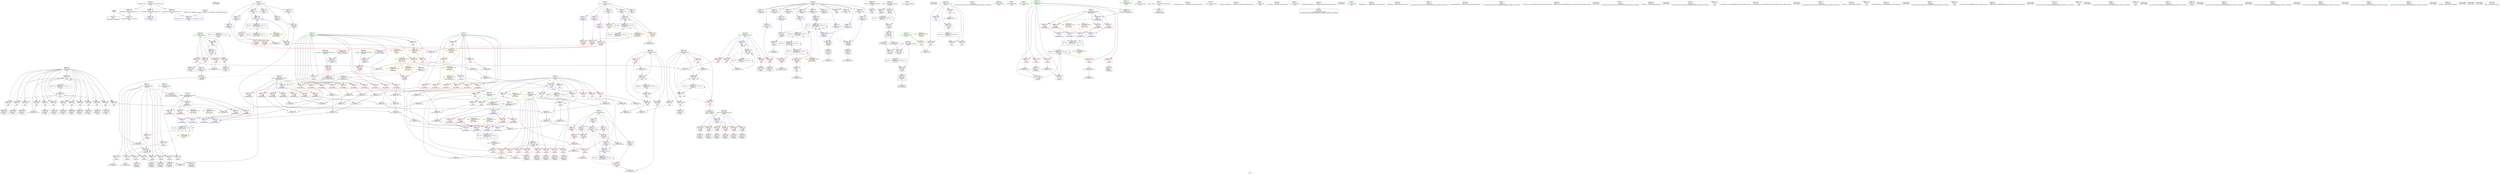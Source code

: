 digraph "SVFG" {
	label="SVFG";

	Node0x560b4c6e6260 [shape=record,color=grey,label="{NodeID: 0\nNullPtr}"];
	Node0x560b4c6e6260 -> Node0x560b4c719df0[style=solid];
	Node0x560b4c6e6260 -> Node0x560b4c728c70[style=solid];
	Node0x560b4c782720 [shape=record,color=black,label="{NodeID: 692\n547 = PHI()\n}"];
	Node0x560b4c752f50 [shape=record,color=black,label="{NodeID: 526\nMR_73V_2 = PHI(MR_73V_3, MR_73V_1, )\npts\{365 \}\n}"];
	Node0x560b4c752f50 -> Node0x560b4c72af90[style=dashed];
	Node0x560b4c752f50 -> Node0x560b4c752f50[style=dashed];
	Node0x560b4c732520 [shape=record,color=grey,label="{NodeID: 443\n144 = Binary(138, 143, )\n}"];
	Node0x560b4c732520 -> Node0x560b4c732fa0[style=solid];
	Node0x560b4c7274f0 [shape=record,color=red,label="{NodeID: 277\n496\<--360\n\<--i35\nmain\n}"];
	Node0x560b4c7274f0 -> Node0x560b4c734da0[style=solid];
	Node0x560b4c71b2a0 [shape=record,color=red,label="{NodeID: 194\n94\<--68\n\<--i.addr\n_Z6getXyfiRiS_S_\n}"];
	Node0x560b4c71b2a0 -> Node0x560b4c7362a0[style=solid];
	Node0x560b4c7183d0 [shape=record,color=black,label="{NodeID: 111\n528\<--527\nidxprom70\<--\nmain\n}"];
	Node0x560b4c716910 [shape=record,color=green,label="{NodeID: 28\n14\<--16\nmap\<--map_field_insensitive\nGlob }"];
	Node0x560b4c716910 -> Node0x560b4c71e0d0[style=solid];
	Node0x560b4c716910 -> Node0x560b4c71e1a0[style=solid];
	Node0x560b4c716910 -> Node0x560b4c71e270[style=solid];
	Node0x560b4c716910 -> Node0x560b4c71e340[style=solid];
	Node0x560b4c716910 -> Node0x560b4c71e410[style=solid];
	Node0x560b4c716910 -> Node0x560b4c71e4e0[style=solid];
	Node0x560b4c716910 -> Node0x560b4c71e5b0[style=solid];
	Node0x560b4c716910 -> Node0x560b4c71e680[style=solid];
	Node0x560b4c716910 -> Node0x560b4c71e750[style=solid];
	Node0x560b4c716910 -> Node0x560b4c71e820[style=solid];
	Node0x560b4c716910 -> Node0x560b4c71e8f0[style=solid];
	Node0x560b4c716910 -> Node0x560b4c71e9c0[style=solid];
	Node0x560b4c716910 -> Node0x560b4c71ea90[style=solid];
	Node0x560b4c716910 -> Node0x560b4c71eb60[style=solid];
	Node0x560b4c716910 -> Node0x560b4c71ec30[style=solid];
	Node0x560b4c74c840 [shape=record,color=yellow,style=double,label="{NodeID: 554\n4V_1 = ENCHI(MR_4V_0)\npts\{21 \}\nFun[_Z6getXyfiRiS_S_]}"];
	Node0x560b4c74c840 -> Node0x560b4c71fd00[style=dashed];
	Node0x560b4c74c840 -> Node0x560b4c71fdd0[style=dashed];
	Node0x560b4c74c840 -> Node0x560b4c71fea0[style=dashed];
	Node0x560b4c74c840 -> Node0x560b4c71ff70[style=dashed];
	Node0x560b4c74c840 -> Node0x560b4c720040[style=dashed];
	Node0x560b4c74c840 -> Node0x560b4c720110[style=dashed];
	Node0x560b4c74c840 -> Node0x560b4c7201e0[style=dashed];
	Node0x560b4c74c840 -> Node0x560b4c7202b0[style=dashed];
	Node0x560b4c74c840 -> Node0x560b4c720380[style=dashed];
	Node0x560b4c74c840 -> Node0x560b4c720450[style=dashed];
	Node0x560b4c734f20 [shape=record,color=grey,label="{NodeID: 471\n124 = Binary(123, 110, )\n}"];
	Node0x560b4c734f20 -> Node0x560b4c7356a0[style=solid];
	Node0x560b4c728c70 [shape=record,color=blue, style = dotted,label="{NodeID: 305\n606\<--3\nllvm.global_ctors_2\<--dummyVal\nGlob }"];
	Node0x560b4c71c960 [shape=record,color=red,label="{NodeID: 222\n278\<--168\n\<--x1\n_Z4drawii\n}"];
	Node0x560b4c71c960 -> Node0x560b4c71aa80[style=solid];
	Node0x560b4c71e410 [shape=record,color=purple,label="{NodeID: 139\n255\<--14\narrayidx25\<--map\n_Z4drawii\n}"];
	Node0x560b4c718ea0 [shape=record,color=green,label="{NodeID: 56\n350\<--351\nretval\<--retval_field_insensitive\nmain\n}"];
	Node0x560b4c718ea0 -> Node0x560b4c72a500[style=solid];
	Node0x560b4c75e250 [shape=record,color=yellow,style=double,label="{NodeID: 582\n20V_1 = ENCHI(MR_20V_0)\npts\{1 \}\nFun[main]|{<s0>13}}"];
	Node0x560b4c75e250:s0 -> Node0x560b4c75e170[style=dashed,color=red];
	Node0x560b4c7235e0 [shape=record,color=grey,label="{NodeID: 499\n213 = cmp(211, 212, )\n}"];
	Node0x560b4c72a360 [shape=record,color=blue,label="{NodeID: 333\n301\<--331\nretval\<--call\n_Z4drawi\n}"];
	Node0x560b4c72a360 -> Node0x560b4c757f50[style=dashed];
	Node0x560b4c725f00 [shape=record,color=red,label="{NodeID: 250\n338\<--303\n\<--j.addr\n_Z4drawi\n}"];
	Node0x560b4c725f00 -> Node0x560b4c717870[style=solid];
	Node0x560b4c71fb60 [shape=record,color=red,label="{NodeID: 167\n380\<--17\n\<--r\nmain\n}"];
	Node0x560b4c71fb60 -> Node0x560b4c735520[style=solid];
	Node0x560b4c71a740 [shape=record,color=black,label="{NodeID: 84\n257\<--256\nidxprom26\<--\n_Z4drawii\n}"];
	Node0x560b4c6e6970 [shape=record,color=green,label="{NodeID: 1\n7\<--1\n__dso_handle\<--dummyObj\nGlob }"];
	Node0x560b4c7827f0 [shape=record,color=black,label="{NodeID: 693\n555 = PHI()\n}"];
	Node0x560b4c753450 [shape=record,color=black,label="{NodeID: 527\nMR_75V_2 = PHI(MR_75V_3, MR_75V_1, )\npts\{367 \}\n}"];
	Node0x560b4c753450 -> Node0x560b4c72b060[style=dashed];
	Node0x560b4c753450 -> Node0x560b4c753450[style=dashed];
	Node0x560b4c7326a0 [shape=record,color=grey,label="{NodeID: 444\n418 = Binary(416, 417, )\n}"];
	Node0x560b4c7326a0 -> Node0x560b4c734320[style=solid];
	Node0x560b4c7275c0 [shape=record,color=red,label="{NodeID: 278\n473\<--362\n\<--j\nmain\n}"];
	Node0x560b4c7275c0 -> Node0x560b4c736a20[style=solid];
	Node0x560b4c71b370 [shape=record,color=red,label="{NodeID: 195\n100\<--68\n\<--i.addr\n_Z6getXyfiRiS_S_\n}"];
	Node0x560b4c71b370 -> Node0x560b4c7335a0[style=solid];
	Node0x560b4c7184a0 [shape=record,color=black,label="{NodeID: 112\n531\<--530\nidxprom72\<--\nmain\n}"];
	Node0x560b4c7169a0 [shape=record,color=green,label="{NodeID: 29\n17\<--19\nr\<--r_field_insensitive\nGlob }"];
	Node0x560b4c7169a0 -> Node0x560b4c71f5b0[style=solid];
	Node0x560b4c7169a0 -> Node0x560b4c71f680[style=solid];
	Node0x560b4c7169a0 -> Node0x560b4c71f750[style=solid];
	Node0x560b4c7169a0 -> Node0x560b4c71f820[style=solid];
	Node0x560b4c7169a0 -> Node0x560b4c71f8f0[style=solid];
	Node0x560b4c7169a0 -> Node0x560b4c71f9c0[style=solid];
	Node0x560b4c7169a0 -> Node0x560b4c71fa90[style=solid];
	Node0x560b4c7169a0 -> Node0x560b4c71fb60[style=solid];
	Node0x560b4c7169a0 -> Node0x560b4c71fc30[style=solid];
	Node0x560b4c7169a0 -> Node0x560b4c7287a0[style=solid];
	Node0x560b4c7350a0 [shape=record,color=grey,label="{NodeID: 472\n384 = Binary(381, 383, )\n}"];
	Node0x560b4c7350a0 -> Node0x560b4c72a6a0[style=solid];
	Node0x560b4c728d70 [shape=record,color=blue,label="{NodeID: 306\n68\<--64\ni.addr\<--i\n_Z6getXyfiRiS_S_\n}"];
	Node0x560b4c728d70 -> Node0x560b4c71b100[style=dashed];
	Node0x560b4c728d70 -> Node0x560b4c71b1d0[style=dashed];
	Node0x560b4c728d70 -> Node0x560b4c71b2a0[style=dashed];
	Node0x560b4c728d70 -> Node0x560b4c71b370[style=dashed];
	Node0x560b4c728d70 -> Node0x560b4c71b440[style=dashed];
	Node0x560b4c728d70 -> Node0x560b4c71b510[style=dashed];
	Node0x560b4c728d70 -> Node0x560b4c71b5e0[style=dashed];
	Node0x560b4c71ca30 [shape=record,color=red,label="{NodeID: 223\n198\<--170\n\<--y1\n_Z4drawii\n}"];
	Node0x560b4c71ca30 -> Node0x560b4c734c20[style=solid];
	Node0x560b4c71e4e0 [shape=record,color=purple,label="{NodeID: 140\n258\<--14\narrayidx27\<--map\n_Z4drawii\n}"];
	Node0x560b4c71e4e0 -> Node0x560b4c72a020[style=solid];
	Node0x560b4c718f70 [shape=record,color=green,label="{NodeID: 57\n352\<--353\nct\<--ct_field_insensitive\nmain\n}"];
	Node0x560b4c718f70 -> Node0x560b4c7264b0[style=solid];
	Node0x560b4c75e360 [shape=record,color=yellow,style=double,label="{NodeID: 583\n2V_1 = ENCHI(MR_2V_0)\npts\{19 \}\nFun[main]|{|<s2>13}}"];
	Node0x560b4c75e360 -> Node0x560b4c71fb60[style=dashed];
	Node0x560b4c75e360 -> Node0x560b4c71fc30[style=dashed];
	Node0x560b4c75e360:s2 -> Node0x560b4c75e170[style=dashed,color=red];
	Node0x560b4c723760 [shape=record,color=grey,label="{NodeID: 500\n221 = cmp(219, 220, )\n}"];
	Node0x560b4c72a430 [shape=record,color=blue,label="{NodeID: 334\n301\<--342\nretval\<--call11\n_Z4drawi\n}"];
	Node0x560b4c72a430 -> Node0x560b4c757f50[style=dashed];
	Node0x560b4c725fd0 [shape=record,color=red,label="{NodeID: 251\n309\<--308\n\<--arrayidx\n_Z4drawi\n}"];
	Node0x560b4c725fd0 -> Node0x560b4c733d20[style=solid];
	Node0x560b4c71fc30 [shape=record,color=red,label="{NodeID: 168\n518\<--17\n\<--r\nmain\n}"];
	Node0x560b4c71fc30 -> Node0x560b4c7232e0[style=solid];
	Node0x560b4c71a810 [shape=record,color=black,label="{NodeID: 85\n264\<--263\nidxprom30\<--\n_Z4drawii\n}"];
	Node0x560b4c7064e0 [shape=record,color=green,label="{NodeID: 2\n18\<--1\n\<--dummyObj\nCan only get source location for instruction, argument, global var or function.}"];
	Node0x560b4c782ec0 [shape=record,color=black,label="{NodeID: 694\n64 = PHI(182, 184, )\n0th arg _Z6getXyfiRiS_S_ }"];
	Node0x560b4c782ec0 -> Node0x560b4c728d70[style=solid];
	Node0x560b4c753950 [shape=record,color=black,label="{NodeID: 528\nMR_50V_2 = PHI(MR_50V_3, MR_50V_1, )\npts\{90000 \}\n}"];
	Node0x560b4c753950 -> Node0x560b4c74df80[style=dashed];
	Node0x560b4c732820 [shape=record,color=grey,label="{NodeID: 445\n455 = Binary(454, 110, )\n}"];
	Node0x560b4c732820 -> Node0x560b4c72ab80[style=solid];
	Node0x560b4c727690 [shape=record,color=red,label="{NodeID: 279\n478\<--362\n\<--j\nmain\n}"];
	Node0x560b4c727690 -> Node0x560b4c718300[style=solid];
	Node0x560b4c71b440 [shape=record,color=red,label="{NodeID: 196\n112\<--68\n\<--i.addr\n_Z6getXyfiRiS_S_\n}"];
	Node0x560b4c71b440 -> Node0x560b4c723460[style=solid];
	Node0x560b4c718570 [shape=record,color=black,label="{NodeID: 113\n534\<--533\nconv\<--\nmain\n}"];
	Node0x560b4c718570 -> Node0x560b4c736420[style=solid];
	Node0x560b4c716a30 [shape=record,color=green,label="{NodeID: 30\n20\<--21\nc\<--c_field_insensitive\nGlob }"];
	Node0x560b4c716a30 -> Node0x560b4c71fd00[style=solid];
	Node0x560b4c716a30 -> Node0x560b4c71fdd0[style=solid];
	Node0x560b4c716a30 -> Node0x560b4c71fea0[style=solid];
	Node0x560b4c716a30 -> Node0x560b4c71ff70[style=solid];
	Node0x560b4c716a30 -> Node0x560b4c720040[style=solid];
	Node0x560b4c716a30 -> Node0x560b4c720110[style=solid];
	Node0x560b4c716a30 -> Node0x560b4c7201e0[style=solid];
	Node0x560b4c716a30 -> Node0x560b4c7202b0[style=solid];
	Node0x560b4c716a30 -> Node0x560b4c720380[style=solid];
	Node0x560b4c716a30 -> Node0x560b4c720450[style=solid];
	Node0x560b4c716a30 -> Node0x560b4c720520[style=solid];
	Node0x560b4c716a30 -> Node0x560b4c7205f0[style=solid];
	Node0x560b4c716a30 -> Node0x560b4c7206c0[style=solid];
	Node0x560b4c716a30 -> Node0x560b4c728870[style=solid];
	Node0x560b4c735220 [shape=record,color=grey,label="{NodeID: 473\n192 = Binary(191, 190, )\n}"];
	Node0x560b4c735220 -> Node0x560b4c729c10[style=solid];
	Node0x560b4c728e40 [shape=record,color=blue,label="{NodeID: 307\n70\<--65\nx.addr\<--x\n_Z6getXyfiRiS_S_\n}"];
	Node0x560b4c728e40 -> Node0x560b4c71b6b0[style=dashed];
	Node0x560b4c728e40 -> Node0x560b4c71b780[style=dashed];
	Node0x560b4c728e40 -> Node0x560b4c71b850[style=dashed];
	Node0x560b4c728e40 -> Node0x560b4c71b920[style=dashed];
	Node0x560b4c71cb00 [shape=record,color=red,label="{NodeID: 224\n208\<--170\n\<--y1\n_Z4drawii\n}"];
	Node0x560b4c71cb00 -> Node0x560b4c723be0[style=solid];
	Node0x560b4c71e5b0 [shape=record,color=purple,label="{NodeID: 141\n265\<--14\narrayidx31\<--map\n_Z4drawii\n}"];
	Node0x560b4c719040 [shape=record,color=green,label="{NodeID: 58\n354\<--355\nt\<--t_field_insensitive\nmain\n}"];
	Node0x560b4c763ae0 [shape=record,color=yellow,style=double,label="{NodeID: 667\n36V_2 = CSCHI(MR_36V_1)\npts\{175 \}\nCS[]}"];
	Node0x560b4c763ae0 -> Node0x560b4c725470[style=dashed];
	Node0x560b4c75e440 [shape=record,color=yellow,style=double,label="{NodeID: 584\n4V_1 = ENCHI(MR_4V_0)\npts\{21 \}\nFun[main]|{|<s2>13}}"];
	Node0x560b4c75e440 -> Node0x560b4c7205f0[style=dashed];
	Node0x560b4c75e440 -> Node0x560b4c7206c0[style=dashed];
	Node0x560b4c75e440:s2 -> Node0x560b4c75e170[style=dashed,color=red];
	Node0x560b4c7238e0 [shape=record,color=grey,label="{NodeID: 501\n217 = cmp(215, 216, )\n}"];
	Node0x560b4c72a500 [shape=record,color=blue,label="{NodeID: 335\n350\<--18\nretval\<--\nmain\n}"];
	Node0x560b4c7260a0 [shape=record,color=red,label="{NodeID: 252\n313\<--312\n\<--arrayidx2\n_Z4drawi\n}"];
	Node0x560b4c7260a0 -> Node0x560b4c733d20[style=solid];
	Node0x560b4c71fd00 [shape=record,color=red,label="{NodeID: 169\n81\<--20\n\<--c\n_Z6getXyfiRiS_S_\n}"];
	Node0x560b4c71fd00 -> Node0x560b4c736d20[style=solid];
	Node0x560b4c71a8e0 [shape=record,color=black,label="{NodeID: 86\n267\<--266\nidxprom32\<--\n_Z4drawii\n}"];
	Node0x560b4c6e66a0 [shape=record,color=green,label="{NodeID: 3\n24\<--1\n_ZL2fx\<--dummyObj\nGlob }"];
	Node0x560b4c7831c0 [shape=record,color=black,label="{NodeID: 695\n65 = PHI(168, 174, )\n1st arg _Z6getXyfiRiS_S_ }"];
	Node0x560b4c7831c0 -> Node0x560b4c728e40[style=solid];
	Node0x560b4c753e50 [shape=record,color=black,label="{NodeID: 529\nMR_52V_2 = PHI(MR_52V_3, MR_52V_1, )\npts\{110000 \}\n}"];
	Node0x560b4c753e50 -> Node0x560b4c74e450[style=dashed];
	Node0x560b4c7329a0 [shape=record,color=grey,label="{NodeID: 446\n411 = Binary(410, 86, )\n}"];
	Node0x560b4c7329a0 -> Node0x560b4c72a910[style=solid];
	Node0x560b4c727760 [shape=record,color=red,label="{NodeID: 280\n485\<--362\n\<--j\nmain\n|{<s0>13}}"];
	Node0x560b4c727760:s0 -> Node0x560b4c783940[style=solid,color=red];
	Node0x560b4c71b510 [shape=record,color=red,label="{NodeID: 197\n125\<--68\n\<--i.addr\n_Z6getXyfiRiS_S_\n}"];
	Node0x560b4c71b510 -> Node0x560b4c735820[style=solid];
	Node0x560b4c718640 [shape=record,color=black,label="{NodeID: 114\n539\<--538\nidxprom75\<--\nmain\n}"];
	Node0x560b4c716ac0 [shape=record,color=green,label="{NodeID: 31\n22\<--23\nn\<--n_field_insensitive\nGlob }"];
	Node0x560b4c716ac0 -> Node0x560b4c720790[style=solid];
	Node0x560b4c716ac0 -> Node0x560b4c720860[style=solid];
	Node0x560b4c716ac0 -> Node0x560b4c720930[style=solid];
	Node0x560b4c716ac0 -> Node0x560b4c720a00[style=solid];
	Node0x560b4c716ac0 -> Node0x560b4c720ad0[style=solid];
	Node0x560b4c716ac0 -> Node0x560b4c720ba0[style=solid];
	Node0x560b4c716ac0 -> Node0x560b4c720c70[style=solid];
	Node0x560b4c716ac0 -> Node0x560b4c720d40[style=solid];
	Node0x560b4c716ac0 -> Node0x560b4c720e10[style=solid];
	Node0x560b4c716ac0 -> Node0x560b4c720ee0[style=solid];
	Node0x560b4c716ac0 -> Node0x560b4c728970[style=solid];
	Node0x560b4c716ac0 -> Node0x560b4c72a6a0[style=solid];
	Node0x560b4c7353a0 [shape=record,color=grey,label="{NodeID: 474\n383 = Binary(382, 92, )\n}"];
	Node0x560b4c7353a0 -> Node0x560b4c7350a0[style=solid];
	Node0x560b4c728f10 [shape=record,color=blue,label="{NodeID: 308\n72\<--66\ny.addr\<--y\n_Z6getXyfiRiS_S_\n}"];
	Node0x560b4c728f10 -> Node0x560b4c71b9f0[style=dashed];
	Node0x560b4c728f10 -> Node0x560b4c71bac0[style=dashed];
	Node0x560b4c728f10 -> Node0x560b4c71bb90[style=dashed];
	Node0x560b4c728f10 -> Node0x560b4c71bc60[style=dashed];
	Node0x560b4c71cbd0 [shape=record,color=red,label="{NodeID: 225\n211\<--170\n\<--y1\n_Z4drawii\n}"];
	Node0x560b4c71cbd0 -> Node0x560b4c7235e0[style=solid];
	Node0x560b4c71e680 [shape=record,color=purple,label="{NodeID: 142\n268\<--14\narrayidx33\<--map\n_Z4drawii\n}"];
	Node0x560b4c71e680 -> Node0x560b4c725880[style=solid];
	Node0x560b4c719110 [shape=record,color=green,label="{NodeID: 59\n356\<--357\nt1\<--t1_field_insensitive\nmain\n}"];
	Node0x560b4c719110 -> Node0x560b4c726580[style=solid];
	Node0x560b4c719110 -> Node0x560b4c726650[style=solid];
	Node0x560b4c719110 -> Node0x560b4c726720[style=solid];
	Node0x560b4c719110 -> Node0x560b4c7267f0[style=solid];
	Node0x560b4c719110 -> Node0x560b4c72a5d0[style=solid];
	Node0x560b4c719110 -> Node0x560b4c72b2d0[style=solid];
	Node0x560b4c763c40 [shape=record,color=yellow,style=double,label="{NodeID: 668\n38V_2 = CSCHI(MR_38V_1)\npts\{177 \}\nCS[]}"];
	Node0x560b4c763c40 -> Node0x560b4c725540[style=dashed];
	Node0x560b4c723a60 [shape=record,color=grey,label="{NodeID: 502\n206 = cmp(204, 205, )\n}"];
	Node0x560b4c72a5d0 [shape=record,color=blue,label="{NodeID: 336\n356\<--110\nt1\<--\nmain\n}"];
	Node0x560b4c72a5d0 -> Node0x560b4c751b50[style=dashed];
	Node0x560b4c726170 [shape=record,color=red,label="{NodeID: 253\n326\<--325\n\<--arrayidx4\n_Z4drawi\n|{<s0>5}}"];
	Node0x560b4c726170:s0 -> Node0x560b4c783640[style=solid,color=red];
	Node0x560b4c71fdd0 [shape=record,color=red,label="{NodeID: 170\n95\<--20\n\<--c\n_Z6getXyfiRiS_S_\n}"];
	Node0x560b4c71fdd0 -> Node0x560b4c733120[style=solid];
	Node0x560b4c71a9b0 [shape=record,color=black,label="{NodeID: 87\n270\<--269\nconv34\<--\n_Z4drawii\n}"];
	Node0x560b4c71a9b0 -> Node0x560b4c7371a0[style=solid];
	Node0x560b4c6e6730 [shape=record,color=green,label="{NodeID: 4\n25\<--1\n_ZL2fy\<--dummyObj\nGlob }"];
	Node0x560b4c783340 [shape=record,color=black,label="{NodeID: 696\n66 = PHI(170, 176, )\n2nd arg _Z6getXyfiRiS_S_ }"];
	Node0x560b4c783340 -> Node0x560b4c728f10[style=solid];
	Node0x560b4c754350 [shape=record,color=black,label="{NodeID: 530\nMR_79V_2 = PHI(MR_79V_3, MR_79V_1, )\npts\{130000 \}\n}"];
	Node0x560b4c754350 -> Node0x560b4c728530[style=dashed];
	Node0x560b4c754350 -> Node0x560b4c72a9e0[style=dashed];
	Node0x560b4c754350 -> Node0x560b4c754350[style=dashed];
	Node0x560b4c732b20 [shape=record,color=grey,label="{NodeID: 447\n552 = Binary(551, 110, )\n}"];
	Node0x560b4c732b20 -> Node0x560b4c72b130[style=solid];
	Node0x560b4c727830 [shape=record,color=red,label="{NodeID: 281\n491\<--362\n\<--j\nmain\n}"];
	Node0x560b4c727830 -> Node0x560b4c734920[style=solid];
	Node0x560b4c71b5e0 [shape=record,color=red,label="{NodeID: 198\n138\<--68\n\<--i.addr\n_Z6getXyfiRiS_S_\n}"];
	Node0x560b4c71b5e0 -> Node0x560b4c732520[style=solid];
	Node0x560b4c718710 [shape=record,color=black,label="{NodeID: 115\n542\<--541\nidxprom77\<--\nmain\n}"];
	Node0x560b4c716b50 [shape=record,color=green,label="{NodeID: 32\n34\<--38\nllvm.global_ctors\<--llvm.global_ctors_field_insensitive\nGlob }"];
	Node0x560b4c716b50 -> Node0x560b4c71f2b0[style=solid];
	Node0x560b4c716b50 -> Node0x560b4c71f3b0[style=solid];
	Node0x560b4c716b50 -> Node0x560b4c71f4b0[style=solid];
	Node0x560b4c735520 [shape=record,color=grey,label="{NodeID: 475\n381 = Binary(380, 92, )\n}"];
	Node0x560b4c735520 -> Node0x560b4c7350a0[style=solid];
	Node0x560b4c728fe0 [shape=record,color=blue,label="{NodeID: 309\n74\<--67\nf.addr\<--f\n_Z6getXyfiRiS_S_\n}"];
	Node0x560b4c728fe0 -> Node0x560b4c71bd30[style=dashed];
	Node0x560b4c728fe0 -> Node0x560b4c71be00[style=dashed];
	Node0x560b4c728fe0 -> Node0x560b4c71bed0[style=dashed];
	Node0x560b4c728fe0 -> Node0x560b4c71bfa0[style=dashed];
	Node0x560b4c71cca0 [shape=record,color=red,label="{NodeID: 226\n219\<--170\n\<--y1\n_Z4drawii\n}"];
	Node0x560b4c71cca0 -> Node0x560b4c723760[style=solid];
	Node0x560b4c71e750 [shape=record,color=purple,label="{NodeID: 143\n280\<--14\narrayidx39\<--map\n_Z4drawii\n}"];
	Node0x560b4c7191e0 [shape=record,color=green,label="{NodeID: 60\n358\<--359\ni\<--i_field_insensitive\nmain\n}"];
	Node0x560b4c7191e0 -> Node0x560b4c7268c0[style=solid];
	Node0x560b4c7191e0 -> Node0x560b4c726990[style=solid];
	Node0x560b4c7191e0 -> Node0x560b4c726a60[style=solid];
	Node0x560b4c7191e0 -> Node0x560b4c726b30[style=solid];
	Node0x560b4c7191e0 -> Node0x560b4c726c00[style=solid];
	Node0x560b4c7191e0 -> Node0x560b4c726cd0[style=solid];
	Node0x560b4c7191e0 -> Node0x560b4c726da0[style=solid];
	Node0x560b4c7191e0 -> Node0x560b4c726e70[style=solid];
	Node0x560b4c7191e0 -> Node0x560b4c726f40[style=solid];
	Node0x560b4c7191e0 -> Node0x560b4c727010[style=solid];
	Node0x560b4c7191e0 -> Node0x560b4c7270e0[style=solid];
	Node0x560b4c7191e0 -> Node0x560b4c7271b0[style=solid];
	Node0x560b4c7191e0 -> Node0x560b4c727280[style=solid];
	Node0x560b4c7191e0 -> Node0x560b4c72a770[style=solid];
	Node0x560b4c7191e0 -> Node0x560b4c72ab80[style=solid];
	Node0x560b4c763d20 [shape=record,color=yellow,style=double,label="{NodeID: 669\n40V_2 = CSCHI(MR_40V_1)\npts\{179 \}\nCS[]}"];
	Node0x560b4c723be0 [shape=record,color=grey,label="{NodeID: 503\n209 = cmp(208, 18, )\n}"];
	Node0x560b4c72a6a0 [shape=record,color=blue,label="{NodeID: 337\n22\<--384\nn\<--add\nmain\n|{|<s8>13}}"];
	Node0x560b4c72a6a0 -> Node0x560b4c720a00[style=dashed];
	Node0x560b4c72a6a0 -> Node0x560b4c720ad0[style=dashed];
	Node0x560b4c72a6a0 -> Node0x560b4c720ba0[style=dashed];
	Node0x560b4c72a6a0 -> Node0x560b4c720c70[style=dashed];
	Node0x560b4c72a6a0 -> Node0x560b4c720d40[style=dashed];
	Node0x560b4c72a6a0 -> Node0x560b4c720e10[style=dashed];
	Node0x560b4c72a6a0 -> Node0x560b4c720ee0[style=dashed];
	Node0x560b4c72a6a0 -> Node0x560b4c751650[style=dashed];
	Node0x560b4c72a6a0:s8 -> Node0x560b4c75dc00[style=dashed,color=red];
	Node0x560b4c726240 [shape=record,color=red,label="{NodeID: 254\n330\<--329\n\<--arrayidx6\n_Z4drawi\n|{<s0>5}}"];
	Node0x560b4c726240:s0 -> Node0x560b4c7837c0[style=solid,color=red];
	Node0x560b4c71fea0 [shape=record,color=red,label="{NodeID: 171\n101\<--20\n\<--c\n_Z6getXyfiRiS_S_\n}"];
	Node0x560b4c71fea0 -> Node0x560b4c7335a0[style=solid];
	Node0x560b4c71aa80 [shape=record,color=black,label="{NodeID: 88\n279\<--278\nidxprom38\<--\n_Z4drawii\n}"];
	Node0x560b4c708450 [shape=record,color=green,label="{NodeID: 5\n26\<--1\n_ZSt3cin\<--dummyObj\nGlob }"];
	Node0x560b4c7834c0 [shape=record,color=black,label="{NodeID: 697\n67 = PHI(172, 178, )\n3rd arg _Z6getXyfiRiS_S_ }"];
	Node0x560b4c7834c0 -> Node0x560b4c728fe0[style=solid];
	Node0x560b4c754850 [shape=record,color=black,label="{NodeID: 531\nMR_42V_2 = PHI(MR_42V_7, MR_42V_1, )\npts\{160000 \}\n}"];
	Node0x560b4c754850 -> Node0x560b4c728600[style=dashed];
	Node0x560b4c754850 -> Node0x560b4c7286d0[style=dashed];
	Node0x560b4c754850 -> Node0x560b4c754850[style=dashed];
	Node0x560b4c754850 -> Node0x560b4c758950[style=dashed];
	Node0x560b4c732ca0 [shape=record,color=grey,label="{NodeID: 448\n143 = Binary(141, 142, )\n}"];
	Node0x560b4c732ca0 -> Node0x560b4c732520[style=solid];
	Node0x560b4c727900 [shape=record,color=red,label="{NodeID: 282\n517\<--364\n\<--i62\nmain\n}"];
	Node0x560b4c727900 -> Node0x560b4c7232e0[style=solid];
	Node0x560b4c71b6b0 [shape=record,color=red,label="{NodeID: 199\n84\<--70\n\<--x.addr\n_Z6getXyfiRiS_S_\n}"];
	Node0x560b4c71b6b0 -> Node0x560b4c7290b0[style=solid];
	Node0x560b4c71d160 [shape=record,color=purple,label="{NodeID: 116\n45\<--4\n\<--_ZStL8__ioinit\n__cxx_global_var_init\n}"];
	Node0x560b4c716be0 [shape=record,color=green,label="{NodeID: 33\n39\<--40\n__cxx_global_var_init\<--__cxx_global_var_init_field_insensitive\n}"];
	Node0x560b4c7356a0 [shape=record,color=grey,label="{NodeID: 476\n130 = Binary(124, 129, )\n}"];
	Node0x560b4c7356a0 -> Node0x560b4c729660[style=solid];
	Node0x560b4c7290b0 [shape=record,color=blue,label="{NodeID: 310\n84\<--86\n\<--\n_Z6getXyfiRiS_S_\n}"];
	Node0x560b4c7290b0 -> Node0x560b4c6f4740[style=dashed];
	Node0x560b4c71cd70 [shape=record,color=red,label="{NodeID: 227\n232\<--170\n\<--y1\n_Z4drawii\n}"];
	Node0x560b4c71cd70 -> Node0x560b4c71a330[style=solid];
	Node0x560b4c71e820 [shape=record,color=purple,label="{NodeID: 144\n283\<--14\narrayidx41\<--map\n_Z4drawii\n}"];
	Node0x560b4c71e820 -> Node0x560b4c725950[style=solid];
	Node0x560b4c7192b0 [shape=record,color=green,label="{NodeID: 61\n360\<--361\ni35\<--i35_field_insensitive\nmain\n}"];
	Node0x560b4c7192b0 -> Node0x560b4c727350[style=solid];
	Node0x560b4c7192b0 -> Node0x560b4c727420[style=solid];
	Node0x560b4c7192b0 -> Node0x560b4c7274f0[style=solid];
	Node0x560b4c7192b0 -> Node0x560b4c72ac50[style=solid];
	Node0x560b4c7192b0 -> Node0x560b4c72aec0[style=solid];
	Node0x560b4c75e6e0 [shape=record,color=yellow,style=double,label="{NodeID: 587\n63V_1 = ENCHI(MR_63V_0)\npts\{353 \}\nFun[main]}"];
	Node0x560b4c75e6e0 -> Node0x560b4c7264b0[style=dashed];
	Node0x560b4c6f4740 [shape=record,color=black,label="{NodeID: 504\nMR_14V_3 = PHI(MR_14V_5, MR_14V_2, )\npts\{169 175 \}\n|{<s0>3|<s1>3|<s2>4}}"];
	Node0x560b4c6f4740:s0 -> Node0x560b4c71c2e0[style=dashed,color=blue];
	Node0x560b4c6f4740:s1 -> Node0x560b4c729c10[style=dashed,color=blue];
	Node0x560b4c6f4740:s2 -> Node0x560b4c763ae0[style=dashed,color=blue];
	Node0x560b4c72a770 [shape=record,color=blue,label="{NodeID: 338\n358\<--18\ni\<--\nmain\n}"];
	Node0x560b4c72a770 -> Node0x560b4c7268c0[style=dashed];
	Node0x560b4c72a770 -> Node0x560b4c726990[style=dashed];
	Node0x560b4c72a770 -> Node0x560b4c726a60[style=dashed];
	Node0x560b4c72a770 -> Node0x560b4c726b30[style=dashed];
	Node0x560b4c72a770 -> Node0x560b4c726c00[style=dashed];
	Node0x560b4c72a770 -> Node0x560b4c726cd0[style=dashed];
	Node0x560b4c72a770 -> Node0x560b4c726da0[style=dashed];
	Node0x560b4c72a770 -> Node0x560b4c726e70[style=dashed];
	Node0x560b4c72a770 -> Node0x560b4c726f40[style=dashed];
	Node0x560b4c72a770 -> Node0x560b4c727010[style=dashed];
	Node0x560b4c72a770 -> Node0x560b4c7270e0[style=dashed];
	Node0x560b4c72a770 -> Node0x560b4c7271b0[style=dashed];
	Node0x560b4c72a770 -> Node0x560b4c727280[style=dashed];
	Node0x560b4c72a770 -> Node0x560b4c72ab80[style=dashed];
	Node0x560b4c72a770 -> Node0x560b4c752050[style=dashed];
	Node0x560b4c726310 [shape=record,color=red,label="{NodeID: 255\n337\<--336\n\<--arrayidx8\n_Z4drawi\n|{<s0>6}}"];
	Node0x560b4c726310:s0 -> Node0x560b4c783640[style=solid,color=red];
	Node0x560b4c71ff70 [shape=record,color=red,label="{NodeID: 172\n105\<--20\n\<--c\n_Z6getXyfiRiS_S_\n}"];
	Node0x560b4c71ff70 -> Node0x560b4c7293f0[style=solid];
	Node0x560b4c71ab50 [shape=record,color=black,label="{NodeID: 89\n282\<--281\nidxprom40\<--\n_Z4drawii\n}"];
	Node0x560b4c7084e0 [shape=record,color=green,label="{NodeID: 6\n27\<--1\n_ZSt4cout\<--dummyObj\nGlob }"];
	Node0x560b4c783640 [shape=record,color=black,label="{NodeID: 698\n160 = PHI(326, 337, )\n0th arg _Z4drawii }"];
	Node0x560b4c783640 -> Node0x560b4c729a70[style=solid];
	Node0x560b4c732e20 [shape=record,color=grey,label="{NodeID: 449\n390 = Binary(389, 92, )\n}"];
	Node0x560b4c732e20 -> Node0x560b4c7365a0[style=solid];
	Node0x560b4c7279d0 [shape=record,color=red,label="{NodeID: 283\n527\<--364\n\<--i62\nmain\n}"];
	Node0x560b4c7279d0 -> Node0x560b4c7183d0[style=solid];
	Node0x560b4c71b780 [shape=record,color=red,label="{NodeID: 200\n103\<--70\n\<--x.addr\n_Z6getXyfiRiS_S_\n}"];
	Node0x560b4c71b780 -> Node0x560b4c729320[style=solid];
	Node0x560b4c71d230 [shape=record,color=purple,label="{NodeID: 117\n312\<--8\narrayidx2\<--m1\n_Z4drawi\n}"];
	Node0x560b4c71d230 -> Node0x560b4c7260a0[style=solid];
	Node0x560b4c716c70 [shape=record,color=green,label="{NodeID: 34\n43\<--44\n_ZNSt8ios_base4InitC1Ev\<--_ZNSt8ios_base4InitC1Ev_field_insensitive\n}"];
	Node0x560b4c735820 [shape=record,color=grey,label="{NodeID: 477\n129 = Binary(125, 128, )\n}"];
	Node0x560b4c735820 -> Node0x560b4c7356a0[style=solid];
	Node0x560b4c729180 [shape=record,color=blue,label="{NodeID: 311\n88\<--87\n\<--\n_Z6getXyfiRiS_S_\n}"];
	Node0x560b4c729180 -> Node0x560b4c6f4c40[style=dashed];
	Node0x560b4c71ce40 [shape=record,color=red,label="{NodeID: 228\n247\<--170\n\<--y1\n_Z4drawii\n}"];
	Node0x560b4c71ce40 -> Node0x560b4c71a5a0[style=solid];
	Node0x560b4c71e8f0 [shape=record,color=purple,label="{NodeID: 145\n458\<--14\n\<--map\nmain\n}"];
	Node0x560b4c719380 [shape=record,color=green,label="{NodeID: 62\n362\<--363\nj\<--j_field_insensitive\nmain\n}"];
	Node0x560b4c719380 -> Node0x560b4c7275c0[style=solid];
	Node0x560b4c719380 -> Node0x560b4c727690[style=solid];
	Node0x560b4c719380 -> Node0x560b4c727760[style=solid];
	Node0x560b4c719380 -> Node0x560b4c727830[style=solid];
	Node0x560b4c719380 -> Node0x560b4c72ad20[style=solid];
	Node0x560b4c719380 -> Node0x560b4c72adf0[style=solid];
	Node0x560b4c6f4c40 [shape=record,color=black,label="{NodeID: 505\nMR_16V_3 = PHI(MR_16V_5, MR_16V_2, )\npts\{171 177 \}\n|{<s0>3|<s1>3|<s2>4}}"];
	Node0x560b4c6f4c40:s0 -> Node0x560b4c71ca30[style=dashed,color=blue];
	Node0x560b4c6f4c40:s1 -> Node0x560b4c729ce0[style=dashed,color=blue];
	Node0x560b4c6f4c40:s2 -> Node0x560b4c763c40[style=dashed,color=blue];
	Node0x560b4c72a840 [shape=record,color=blue,label="{NodeID: 339\n403\<--405\narrayidx13\<--dec\nmain\n}"];
	Node0x560b4c72a840 -> Node0x560b4c728120[style=dashed];
	Node0x560b4c72a840 -> Node0x560b4c74df80[style=dashed];
	Node0x560b4c7263e0 [shape=record,color=red,label="{NodeID: 256\n341\<--340\n\<--arrayidx10\n_Z4drawi\n|{<s0>6}}"];
	Node0x560b4c7263e0:s0 -> Node0x560b4c7837c0[style=solid,color=red];
	Node0x560b4c720040 [shape=record,color=red,label="{NodeID: 173\n113\<--20\n\<--c\n_Z6getXyfiRiS_S_\n}"];
	Node0x560b4c720040 -> Node0x560b4c734620[style=solid];
	Node0x560b4c71ac20 [shape=record,color=black,label="{NodeID: 90\n285\<--284\nconv42\<--\n_Z4drawii\n}"];
	Node0x560b4c71ac20 -> Node0x560b4c736ba0[style=solid];
	Node0x560b4c708570 [shape=record,color=green,label="{NodeID: 7\n28\<--1\n.str\<--dummyObj\nGlob }"];
	Node0x560b4c7837c0 [shape=record,color=black,label="{NodeID: 699\n161 = PHI(330, 341, )\n1st arg _Z4drawii }"];
	Node0x560b4c7837c0 -> Node0x560b4c729b40[style=solid];
	Node0x560b4c732fa0 [shape=record,color=grey,label="{NodeID: 450\n145 = Binary(137, 144, )\n}"];
	Node0x560b4c732fa0 -> Node0x560b4c729800[style=solid];
	Node0x560b4c727aa0 [shape=record,color=red,label="{NodeID: 284\n538\<--364\n\<--i62\nmain\n}"];
	Node0x560b4c727aa0 -> Node0x560b4c718640[style=solid];
	Node0x560b4c71b850 [shape=record,color=red,label="{NodeID: 201\n121\<--70\n\<--x.addr\n_Z6getXyfiRiS_S_\n}"];
	Node0x560b4c71b850 -> Node0x560b4c729590[style=solid];
	Node0x560b4c71d300 [shape=record,color=purple,label="{NodeID: 118\n325\<--8\narrayidx4\<--m1\n_Z4drawi\n}"];
	Node0x560b4c71d300 -> Node0x560b4c726170[style=solid];
	Node0x560b4c716d00 [shape=record,color=green,label="{NodeID: 35\n49\<--50\n__cxa_atexit\<--__cxa_atexit_field_insensitive\n}"];
	Node0x560b4c7359a0 [shape=record,color=grey,label="{NodeID: 478\n128 = Binary(126, 127, )\n}"];
	Node0x560b4c7359a0 -> Node0x560b4c735820[style=solid];
	Node0x560b4c729250 [shape=record,color=blue,label="{NodeID: 312\n90\<--92\n\<--\n_Z6getXyfiRiS_S_\n}"];
	Node0x560b4c729250 -> Node0x560b4c6f4d30[style=dashed];
	Node0x560b4c71cf10 [shape=record,color=red,label="{NodeID: 229\n256\<--170\n\<--y1\n_Z4drawii\n}"];
	Node0x560b4c71cf10 -> Node0x560b4c71a740[style=solid];
	Node0x560b4c71e9c0 [shape=record,color=purple,label="{NodeID: 146\n529\<--14\narrayidx71\<--map\nmain\n}"];
	Node0x560b4c719450 [shape=record,color=green,label="{NodeID: 63\n364\<--365\ni62\<--i62_field_insensitive\nmain\n}"];
	Node0x560b4c719450 -> Node0x560b4c727900[style=solid];
	Node0x560b4c719450 -> Node0x560b4c7279d0[style=solid];
	Node0x560b4c719450 -> Node0x560b4c727aa0[style=solid];
	Node0x560b4c719450 -> Node0x560b4c727b70[style=solid];
	Node0x560b4c719450 -> Node0x560b4c72af90[style=solid];
	Node0x560b4c719450 -> Node0x560b4c72b200[style=solid];
	Node0x560b4c6f4d30 [shape=record,color=black,label="{NodeID: 506\nMR_18V_3 = PHI(MR_18V_5, MR_18V_2, )\npts\{173 179 \}\n|{<s0>3|<s1>4}}"];
	Node0x560b4c6f4d30:s0 -> Node0x560b4c755c50[style=dashed,color=blue];
	Node0x560b4c6f4d30:s1 -> Node0x560b4c763d20[style=dashed,color=blue];
	Node0x560b4c72a910 [shape=record,color=blue,label="{NodeID: 340\n409\<--411\narrayidx15\<--dec16\nmain\n}"];
	Node0x560b4c72a910 -> Node0x560b4c7281f0[style=dashed];
	Node0x560b4c72a910 -> Node0x560b4c74e450[style=dashed];
	Node0x560b4c7264b0 [shape=record,color=red,label="{NodeID: 257\n375\<--352\n\<--ct\nmain\n}"];
	Node0x560b4c7264b0 -> Node0x560b4c722fe0[style=solid];
	Node0x560b4c720110 [shape=record,color=red,label="{NodeID: 174\n116\<--20\n\<--c\n_Z6getXyfiRiS_S_\n}"];
	Node0x560b4c720110 -> Node0x560b4c735b20[style=solid];
	Node0x560b4c71acf0 [shape=record,color=black,label="{NodeID: 91\n159\<--295\n_Z4drawii_ret\<--\n_Z4drawii\n|{<s0>5|<s1>6}}"];
	Node0x560b4c71acf0:s0 -> Node0x560b4c7814b0[style=solid,color=blue];
	Node0x560b4c71acf0:s1 -> Node0x560b4c7816a0[style=solid,color=blue];
	Node0x560b4c707700 [shape=record,color=green,label="{NodeID: 8\n30\<--1\n.str.1\<--dummyObj\nGlob }"];
	Node0x560b4c783940 [shape=record,color=black,label="{NodeID: 700\n300 = PHI(485, )\n0th arg _Z4drawi }"];
	Node0x560b4c783940 -> Node0x560b4c72a290[style=solid];
	Node0x560b4c733120 [shape=record,color=grey,label="{NodeID: 451\n97 = Binary(95, 96, )\n}"];
	Node0x560b4c733120 -> Node0x560b4c7362a0[style=solid];
	Node0x560b4c727b70 [shape=record,color=red,label="{NodeID: 285\n557\<--364\n\<--i62\nmain\n}"];
	Node0x560b4c727b70 -> Node0x560b4c733720[style=solid];
	Node0x560b4c71b920 [shape=record,color=red,label="{NodeID: 202\n146\<--70\n\<--x.addr\n_Z6getXyfiRiS_S_\n}"];
	Node0x560b4c71b920 -> Node0x560b4c729800[style=solid];
	Node0x560b4c71d3d0 [shape=record,color=purple,label="{NodeID: 119\n340\<--8\narrayidx10\<--m1\n_Z4drawi\n}"];
	Node0x560b4c71d3d0 -> Node0x560b4c7263e0[style=solid];
	Node0x560b4c716d90 [shape=record,color=green,label="{NodeID: 36\n48\<--54\n_ZNSt8ios_base4InitD1Ev\<--_ZNSt8ios_base4InitD1Ev_field_insensitive\n}"];
	Node0x560b4c716d90 -> Node0x560b4c719fc0[style=solid];
	Node0x560b4c75d070 [shape=record,color=yellow,style=double,label="{NodeID: 562\n20V_1 = ENCHI(MR_20V_0)\npts\{1 \}\nFun[_Z4drawii]}"];
	Node0x560b4c75d070 -> Node0x560b4c725610[style=dashed];
	Node0x560b4c75d070 -> Node0x560b4c7256e0[style=dashed];
	Node0x560b4c735b20 [shape=record,color=grey,label="{NodeID: 479\n117 = Binary(115, 116, )\n}"];
	Node0x560b4c735b20 -> Node0x560b4c723460[style=solid];
	Node0x560b4c729320 [shape=record,color=blue,label="{NodeID: 313\n103\<--102\n\<--sub\n_Z6getXyfiRiS_S_\n}"];
	Node0x560b4c729320 -> Node0x560b4c6f4740[style=dashed];
	Node0x560b4c71cfe0 [shape=record,color=red,label="{NodeID: 230\n266\<--170\n\<--y1\n_Z4drawii\n}"];
	Node0x560b4c71cfe0 -> Node0x560b4c71a8e0[style=solid];
	Node0x560b4c71ea90 [shape=record,color=purple,label="{NodeID: 147\n532\<--14\narrayidx73\<--map\nmain\n}"];
	Node0x560b4c71ea90 -> Node0x560b4c728600[style=solid];
	Node0x560b4c719520 [shape=record,color=green,label="{NodeID: 64\n366\<--367\nj66\<--j66_field_insensitive\nmain\n}"];
	Node0x560b4c719520 -> Node0x560b4c727c40[style=solid];
	Node0x560b4c719520 -> Node0x560b4c727d10[style=solid];
	Node0x560b4c719520 -> Node0x560b4c727de0[style=solid];
	Node0x560b4c719520 -> Node0x560b4c727eb0[style=solid];
	Node0x560b4c719520 -> Node0x560b4c72b060[style=solid];
	Node0x560b4c719520 -> Node0x560b4c72b130[style=solid];
	Node0x560b4c7813b0 [shape=record,color=black,label="{NodeID: 673\n46 = PHI()\n}"];
	Node0x560b4c72a9e0 [shape=record,color=blue,label="{NodeID: 341\n428\<--425\narrayidx23\<--rem\nmain\n}"];
	Node0x560b4c72a9e0 -> Node0x560b4c7282c0[style=dashed];
	Node0x560b4c72a9e0 -> Node0x560b4c728390[style=dashed];
	Node0x560b4c72a9e0 -> Node0x560b4c728460[style=dashed];
	Node0x560b4c72a9e0 -> Node0x560b4c728530[style=dashed];
	Node0x560b4c72a9e0 -> Node0x560b4c72a9e0[style=dashed];
	Node0x560b4c72a9e0 -> Node0x560b4c72aab0[style=dashed];
	Node0x560b4c72a9e0 -> Node0x560b4c754350[style=dashed];
	Node0x560b4c726580 [shape=record,color=red,label="{NodeID: 258\n374\<--356\n\<--t1\nmain\n}"];
	Node0x560b4c726580 -> Node0x560b4c722fe0[style=solid];
	Node0x560b4c7201e0 [shape=record,color=red,label="{NodeID: 175\n123\<--20\n\<--c\n_Z6getXyfiRiS_S_\n}"];
	Node0x560b4c7201e0 -> Node0x560b4c734f20[style=solid];
	Node0x560b4c71adc0 [shape=record,color=black,label="{NodeID: 92\n307\<--306\nidxprom\<--\n_Z4drawi\n}"];
	Node0x560b4c707790 [shape=record,color=green,label="{NodeID: 9\n32\<--1\n.str.2\<--dummyObj\nGlob }"];
	Node0x560b4c755c50 [shape=record,color=black,label="{NodeID: 535\nMR_34V_3 = PHI(MR_34V_2, MR_34V_5, )\npts\{173 \}\n}"];
	Node0x560b4c755c50 -> Node0x560b4c725060[style=dashed];
	Node0x560b4c755c50 -> Node0x560b4c725130[style=dashed];
	Node0x560b4c755c50 -> Node0x560b4c725200[style=dashed];
	Node0x560b4c755c50 -> Node0x560b4c7252d0[style=dashed];
	Node0x560b4c755c50 -> Node0x560b4c7253a0[style=dashed];
	Node0x560b4c755c50 -> Node0x560b4c72a0f0[style=dashed];
	Node0x560b4c755c50 -> Node0x560b4c72a1c0[style=dashed];
	Node0x560b4c755c50 -> Node0x560b4c755c50[style=dashed];
	Node0x560b4c7332a0 [shape=record,color=grey,label="{NodeID: 452\n475 = Binary(474, 92, )\n}"];
	Node0x560b4c7332a0 -> Node0x560b4c736a20[style=solid];
	Node0x560b4c727c40 [shape=record,color=red,label="{NodeID: 286\n523\<--366\n\<--j66\nmain\n}"];
	Node0x560b4c727c40 -> Node0x560b4c7368a0[style=solid];
	Node0x560b4c71b9f0 [shape=record,color=red,label="{NodeID: 203\n88\<--72\n\<--y.addr\n_Z6getXyfiRiS_S_\n}"];
	Node0x560b4c71b9f0 -> Node0x560b4c729180[style=solid];
	Node0x560b4c71d4a0 [shape=record,color=purple,label="{NodeID: 120\n395\<--8\narrayidx\<--m1\nmain\n}"];
	Node0x560b4c716e50 [shape=record,color=green,label="{NodeID: 37\n61\<--62\n_Z6getXyfiRiS_S_\<--_Z6getXyfiRiS_S__field_insensitive\n}"];
	Node0x560b4c75d180 [shape=record,color=yellow,style=double,label="{NodeID: 563\n2V_1 = ENCHI(MR_2V_0)\npts\{19 \}\nFun[_Z4drawii]|{|<s1>3|<s2>4}}"];
	Node0x560b4c75d180 -> Node0x560b4c71fa90[style=dashed];
	Node0x560b4c75d180:s1 -> Node0x560b4c74c730[style=dashed,color=red];
	Node0x560b4c75d180:s2 -> Node0x560b4c74c730[style=dashed,color=red];
	Node0x560b4c735ca0 [shape=record,color=grey,label="{NodeID: 480\n447 = Binary(442, 446, )\n}"];
	Node0x560b4c735ca0 -> Node0x560b4c72aab0[style=solid];
	Node0x560b4c7293f0 [shape=record,color=blue,label="{NodeID: 314\n106\<--105\n\<--\n_Z6getXyfiRiS_S_\n}"];
	Node0x560b4c7293f0 -> Node0x560b4c6f4c40[style=dashed];
	Node0x560b4c724fd0 [shape=record,color=red,label="{NodeID: 231\n281\<--170\n\<--y1\n_Z4drawii\n}"];
	Node0x560b4c724fd0 -> Node0x560b4c71ab50[style=solid];
	Node0x560b4c71eb60 [shape=record,color=purple,label="{NodeID: 148\n540\<--14\narrayidx76\<--map\nmain\n}"];
	Node0x560b4c7195f0 [shape=record,color=green,label="{NodeID: 65\n370\<--371\n_ZNSirsERi\<--_ZNSirsERi_field_insensitive\n}"];
	Node0x560b4c7814b0 [shape=record,color=black,label="{NodeID: 674\n331 = PHI(159, )\n}"];
	Node0x560b4c7814b0 -> Node0x560b4c72a360[style=solid];
	Node0x560b4c6f4f10 [shape=record,color=black,label="{NodeID: 508\nMR_24V_3 = PHI(MR_24V_4, MR_24V_2, )\npts\{163 \}\n}"];
	Node0x560b4c6f4f10 -> Node0x560b4c71c070[style=dashed];
	Node0x560b4c72aab0 [shape=record,color=blue,label="{NodeID: 342\n450\<--447\narrayidx34\<--sub32\nmain\n}"];
	Node0x560b4c72aab0 -> Node0x560b4c728530[style=dashed];
	Node0x560b4c72aab0 -> Node0x560b4c72a9e0[style=dashed];
	Node0x560b4c72aab0 -> Node0x560b4c754350[style=dashed];
	Node0x560b4c726650 [shape=record,color=red,label="{NodeID: 259\n504\<--356\n\<--t1\nmain\n}"];
	Node0x560b4c7202b0 [shape=record,color=red,label="{NodeID: 176\n126\<--20\n\<--c\n_Z6getXyfiRiS_S_\n}"];
	Node0x560b4c7202b0 -> Node0x560b4c7359a0[style=solid];
	Node0x560b4c71ae90 [shape=record,color=black,label="{NodeID: 93\n311\<--310\nidxprom1\<--\n_Z4drawi\n}"];
	Node0x560b4c707820 [shape=record,color=green,label="{NodeID: 10\n35\<--1\n\<--dummyObj\nCan only get source location for instruction, argument, global var or function.}"];
	Node0x560b4c756150 [shape=record,color=black,label="{NodeID: 536\nMR_42V_2 = PHI(MR_42V_1, MR_42V_6, )\npts\{160000 \}\n|{|<s6>5|<s7>6}}"];
	Node0x560b4c756150 -> Node0x560b4c7257b0[style=dashed];
	Node0x560b4c756150 -> Node0x560b4c725880[style=dashed];
	Node0x560b4c756150 -> Node0x560b4c725950[style=dashed];
	Node0x560b4c756150 -> Node0x560b4c729f50[style=dashed];
	Node0x560b4c756150 -> Node0x560b4c72a020[style=dashed];
	Node0x560b4c756150 -> Node0x560b4c756150[style=dashed];
	Node0x560b4c756150:s6 -> Node0x560b4c757a50[style=dashed,color=blue];
	Node0x560b4c756150:s7 -> Node0x560b4c757a50[style=dashed,color=blue];
	Node0x560b4c733420 [shape=record,color=grey,label="{NodeID: 453\n141 = Binary(139, 140, )\n}"];
	Node0x560b4c733420 -> Node0x560b4c732ca0[style=solid];
	Node0x560b4c727d10 [shape=record,color=red,label="{NodeID: 287\n530\<--366\n\<--j66\nmain\n}"];
	Node0x560b4c727d10 -> Node0x560b4c7184a0[style=solid];
	Node0x560b4c71bac0 [shape=record,color=red,label="{NodeID: 204\n106\<--72\n\<--y.addr\n_Z6getXyfiRiS_S_\n}"];
	Node0x560b4c71bac0 -> Node0x560b4c7293f0[style=solid];
	Node0x560b4c71d570 [shape=record,color=purple,label="{NodeID: 121\n403\<--8\narrayidx13\<--m1\nmain\n}"];
	Node0x560b4c71d570 -> Node0x560b4c727f80[style=solid];
	Node0x560b4c71d570 -> Node0x560b4c72a840[style=solid];
	Node0x560b4c716f50 [shape=record,color=green,label="{NodeID: 38\n68\<--69\ni.addr\<--i.addr_field_insensitive\n_Z6getXyfiRiS_S_\n}"];
	Node0x560b4c716f50 -> Node0x560b4c71b100[style=solid];
	Node0x560b4c716f50 -> Node0x560b4c71b1d0[style=solid];
	Node0x560b4c716f50 -> Node0x560b4c71b2a0[style=solid];
	Node0x560b4c716f50 -> Node0x560b4c71b370[style=solid];
	Node0x560b4c716f50 -> Node0x560b4c71b440[style=solid];
	Node0x560b4c716f50 -> Node0x560b4c71b510[style=solid];
	Node0x560b4c716f50 -> Node0x560b4c71b5e0[style=solid];
	Node0x560b4c716f50 -> Node0x560b4c728d70[style=solid];
	Node0x560b4c75d260 [shape=record,color=yellow,style=double,label="{NodeID: 564\n4V_1 = ENCHI(MR_4V_0)\npts\{21 \}\nFun[_Z4drawii]|{|<s1>3|<s2>4}}"];
	Node0x560b4c75d260 -> Node0x560b4c720520[style=dashed];
	Node0x560b4c75d260:s1 -> Node0x560b4c74c840[style=dashed,color=red];
	Node0x560b4c75d260:s2 -> Node0x560b4c74c840[style=dashed,color=red];
	Node0x560b4c735e20 [shape=record,color=grey,label="{NodeID: 481\n237 = cmp(236, 238, )\n}"];
	Node0x560b4c7294c0 [shape=record,color=blue,label="{NodeID: 315\n108\<--110\n\<--\n_Z6getXyfiRiS_S_\n}"];
	Node0x560b4c7294c0 -> Node0x560b4c6f4d30[style=dashed];
	Node0x560b4c725060 [shape=record,color=red,label="{NodeID: 232\n187\<--172\n\<--f1\n_Z4drawii\n}"];
	Node0x560b4c725060 -> Node0x560b4c71a0c0[style=solid];
	Node0x560b4c71ec30 [shape=record,color=purple,label="{NodeID: 149\n543\<--14\narrayidx78\<--map\nmain\n}"];
	Node0x560b4c71ec30 -> Node0x560b4c7286d0[style=solid];
	Node0x560b4c7196f0 [shape=record,color=green,label="{NodeID: 66\n462\<--463\nllvm.memset.p0i8.i64\<--llvm.memset.p0i8.i64_field_insensitive\n}"];
	Node0x560b4c7816a0 [shape=record,color=black,label="{NodeID: 675\n342 = PHI(159, )\n}"];
	Node0x560b4c7816a0 -> Node0x560b4c72a430[style=solid];
	Node0x560b4c72ab80 [shape=record,color=blue,label="{NodeID: 343\n358\<--455\ni\<--inc\nmain\n}"];
	Node0x560b4c72ab80 -> Node0x560b4c7268c0[style=dashed];
	Node0x560b4c72ab80 -> Node0x560b4c726990[style=dashed];
	Node0x560b4c72ab80 -> Node0x560b4c726a60[style=dashed];
	Node0x560b4c72ab80 -> Node0x560b4c726b30[style=dashed];
	Node0x560b4c72ab80 -> Node0x560b4c726c00[style=dashed];
	Node0x560b4c72ab80 -> Node0x560b4c726cd0[style=dashed];
	Node0x560b4c72ab80 -> Node0x560b4c726da0[style=dashed];
	Node0x560b4c72ab80 -> Node0x560b4c726e70[style=dashed];
	Node0x560b4c72ab80 -> Node0x560b4c726f40[style=dashed];
	Node0x560b4c72ab80 -> Node0x560b4c727010[style=dashed];
	Node0x560b4c72ab80 -> Node0x560b4c7270e0[style=dashed];
	Node0x560b4c72ab80 -> Node0x560b4c7271b0[style=dashed];
	Node0x560b4c72ab80 -> Node0x560b4c727280[style=dashed];
	Node0x560b4c72ab80 -> Node0x560b4c72ab80[style=dashed];
	Node0x560b4c72ab80 -> Node0x560b4c752050[style=dashed];
	Node0x560b4c726720 [shape=record,color=red,label="{NodeID: 260\n564\<--356\n\<--t1\nmain\n}"];
	Node0x560b4c720380 [shape=record,color=red,label="{NodeID: 177\n139\<--20\n\<--c\n_Z6getXyfiRiS_S_\n}"];
	Node0x560b4c720380 -> Node0x560b4c733420[style=solid];
	Node0x560b4c71af60 [shape=record,color=black,label="{NodeID: 94\n324\<--323\nidxprom3\<--\n_Z4drawi\n}"];
	Node0x560b4c7078b0 [shape=record,color=green,label="{NodeID: 11\n86\<--1\n\<--dummyObj\nCan only get source location for instruction, argument, global var or function.}"];
	Node0x560b4c7335a0 [shape=record,color=grey,label="{NodeID: 454\n102 = Binary(100, 101, )\n}"];
	Node0x560b4c7335a0 -> Node0x560b4c729320[style=solid];
	Node0x560b4c727de0 [shape=record,color=red,label="{NodeID: 288\n541\<--366\n\<--j66\nmain\n}"];
	Node0x560b4c727de0 -> Node0x560b4c718710[style=solid];
	Node0x560b4c71bb90 [shape=record,color=red,label="{NodeID: 205\n131\<--72\n\<--y.addr\n_Z6getXyfiRiS_S_\n}"];
	Node0x560b4c71bb90 -> Node0x560b4c729660[style=solid];
	Node0x560b4c71d640 [shape=record,color=purple,label="{NodeID: 122\n415\<--8\narrayidx18\<--m1\nmain\n}"];
	Node0x560b4c71d640 -> Node0x560b4c728120[style=solid];
	Node0x560b4c717020 [shape=record,color=green,label="{NodeID: 39\n70\<--71\nx.addr\<--x.addr_field_insensitive\n_Z6getXyfiRiS_S_\n}"];
	Node0x560b4c717020 -> Node0x560b4c71b6b0[style=solid];
	Node0x560b4c717020 -> Node0x560b4c71b780[style=solid];
	Node0x560b4c717020 -> Node0x560b4c71b850[style=solid];
	Node0x560b4c717020 -> Node0x560b4c71b920[style=solid];
	Node0x560b4c717020 -> Node0x560b4c728e40[style=solid];
	Node0x560b4c735fa0 [shape=record,color=grey,label="{NodeID: 482\n469 = cmp(466, 468, )\n}"];
	Node0x560b4c729590 [shape=record,color=blue,label="{NodeID: 316\n121\<--120\n\<--\n_Z6getXyfiRiS_S_\n}"];
	Node0x560b4c729590 -> Node0x560b4c6f4740[style=dashed];
	Node0x560b4c725130 [shape=record,color=red,label="{NodeID: 233\n194\<--172\n\<--f1\n_Z4drawii\n}"];
	Node0x560b4c725130 -> Node0x560b4c71a190[style=solid];
	Node0x560b4c71ed00 [shape=record,color=purple,label="{NodeID: 150\n189\<--24\narrayidx\<--_ZL2fx\n_Z4drawii\n}"];
	Node0x560b4c71ed00 -> Node0x560b4c725610[style=solid];
	Node0x560b4c7197f0 [shape=record,color=green,label="{NodeID: 67\n502\<--503\n_ZStlsISt11char_traitsIcEERSt13basic_ostreamIcT_ES5_PKc\<--_ZStlsISt11char_traitsIcEERSt13basic_ostreamIcT_ES5_PKc_field_insensitive\n}"];
	Node0x560b4c7817a0 [shape=record,color=black,label="{NodeID: 676\n369 = PHI()\n}"];
	Node0x560b4c74df80 [shape=record,color=black,label="{NodeID: 510\nMR_50V_3 = PHI(MR_50V_4, MR_50V_2, )\npts\{90000 \}\n|{|<s3>13}}"];
	Node0x560b4c74df80 -> Node0x560b4c727f80[style=dashed];
	Node0x560b4c74df80 -> Node0x560b4c72a840[style=dashed];
	Node0x560b4c74df80 -> Node0x560b4c753950[style=dashed];
	Node0x560b4c74df80:s3 -> Node0x560b4c75ded0[style=dashed,color=red];
	Node0x560b4c72ac50 [shape=record,color=blue,label="{NodeID: 344\n360\<--110\ni35\<--\nmain\n}"];
	Node0x560b4c72ac50 -> Node0x560b4c727350[style=dashed];
	Node0x560b4c72ac50 -> Node0x560b4c727420[style=dashed];
	Node0x560b4c72ac50 -> Node0x560b4c7274f0[style=dashed];
	Node0x560b4c72ac50 -> Node0x560b4c72aec0[style=dashed];
	Node0x560b4c72ac50 -> Node0x560b4c752550[style=dashed];
	Node0x560b4c7267f0 [shape=record,color=red,label="{NodeID: 261\n573\<--356\n\<--t1\nmain\n}"];
	Node0x560b4c7267f0 -> Node0x560b4c734aa0[style=solid];
	Node0x560b4c720450 [shape=record,color=red,label="{NodeID: 178\n142\<--20\n\<--c\n_Z6getXyfiRiS_S_\n}"];
	Node0x560b4c720450 -> Node0x560b4c732ca0[style=solid];
	Node0x560b4c71b030 [shape=record,color=black,label="{NodeID: 95\n328\<--327\nidxprom5\<--\n_Z4drawi\n}"];
	Node0x560b4c7069e0 [shape=record,color=green,label="{NodeID: 12\n92\<--1\n\<--dummyObj\nCan only get source location for instruction, argument, global var or function.}"];
	Node0x560b4c733720 [shape=record,color=grey,label="{NodeID: 455\n558 = Binary(557, 110, )\n}"];
	Node0x560b4c733720 -> Node0x560b4c72b200[style=solid];
	Node0x560b4c727eb0 [shape=record,color=red,label="{NodeID: 289\n551\<--366\n\<--j66\nmain\n}"];
	Node0x560b4c727eb0 -> Node0x560b4c732b20[style=solid];
	Node0x560b4c71bc60 [shape=record,color=red,label="{NodeID: 206\n148\<--72\n\<--y.addr\n_Z6getXyfiRiS_S_\n}"];
	Node0x560b4c71bc60 -> Node0x560b4c7298d0[style=solid];
	Node0x560b4c71d710 [shape=record,color=purple,label="{NodeID: 123\n308\<--10\narrayidx\<--m2\n_Z4drawi\n}"];
	Node0x560b4c71d710 -> Node0x560b4c725fd0[style=solid];
	Node0x560b4c7170f0 [shape=record,color=green,label="{NodeID: 40\n72\<--73\ny.addr\<--y.addr_field_insensitive\n_Z6getXyfiRiS_S_\n}"];
	Node0x560b4c7170f0 -> Node0x560b4c71b9f0[style=solid];
	Node0x560b4c7170f0 -> Node0x560b4c71bac0[style=solid];
	Node0x560b4c7170f0 -> Node0x560b4c71bb90[style=solid];
	Node0x560b4c7170f0 -> Node0x560b4c71bc60[style=solid];
	Node0x560b4c7170f0 -> Node0x560b4c728f10[style=solid];
	Node0x560b4c736120 [shape=record,color=grey,label="{NodeID: 483\n242 = cmp(241, 18, )\n}"];
	Node0x560b4c729660 [shape=record,color=blue,label="{NodeID: 317\n131\<--130\n\<--sub11\n_Z6getXyfiRiS_S_\n}"];
	Node0x560b4c729660 -> Node0x560b4c6f4c40[style=dashed];
	Node0x560b4c725200 [shape=record,color=red,label="{NodeID: 234\n240\<--172\n\<--f1\n_Z4drawii\n}"];
	Node0x560b4c725200 -> Node0x560b4c732220[style=solid];
	Node0x560b4c71edd0 [shape=record,color=purple,label="{NodeID: 151\n196\<--25\narrayidx2\<--_ZL2fy\n_Z4drawii\n}"];
	Node0x560b4c71edd0 -> Node0x560b4c7256e0[style=solid];
	Node0x560b4c7198f0 [shape=record,color=green,label="{NodeID: 68\n506\<--507\n_ZNSolsEi\<--_ZNSolsEi_field_insensitive\n}"];
	Node0x560b4c781870 [shape=record,color=black,label="{NodeID: 677\n378 = PHI()\n}"];
	Node0x560b4c74e450 [shape=record,color=black,label="{NodeID: 511\nMR_52V_3 = PHI(MR_52V_4, MR_52V_2, )\npts\{110000 \}\n|{|<s3>13}}"];
	Node0x560b4c74e450 -> Node0x560b4c728050[style=dashed];
	Node0x560b4c74e450 -> Node0x560b4c72a910[style=dashed];
	Node0x560b4c74e450 -> Node0x560b4c753e50[style=dashed];
	Node0x560b4c74e450:s3 -> Node0x560b4c75dfb0[style=dashed,color=red];
	Node0x560b4c72ad20 [shape=record,color=blue,label="{NodeID: 345\n362\<--18\nj\<--\nmain\n}"];
	Node0x560b4c72ad20 -> Node0x560b4c7275c0[style=dashed];
	Node0x560b4c72ad20 -> Node0x560b4c727690[style=dashed];
	Node0x560b4c72ad20 -> Node0x560b4c727760[style=dashed];
	Node0x560b4c72ad20 -> Node0x560b4c727830[style=dashed];
	Node0x560b4c72ad20 -> Node0x560b4c72ad20[style=dashed];
	Node0x560b4c72ad20 -> Node0x560b4c72adf0[style=dashed];
	Node0x560b4c72ad20 -> Node0x560b4c752a50[style=dashed];
	Node0x560b4c7268c0 [shape=record,color=red,label="{NodeID: 262\n388\<--358\n\<--i\nmain\n}"];
	Node0x560b4c7268c0 -> Node0x560b4c7365a0[style=solid];
	Node0x560b4c720520 [shape=record,color=red,label="{NodeID: 179\n212\<--20\n\<--c\n_Z4drawii\n}"];
	Node0x560b4c720520 -> Node0x560b4c7235e0[style=solid];
	Node0x560b4c7177a0 [shape=record,color=black,label="{NodeID: 96\n335\<--334\nidxprom7\<--\n_Z4drawi\n}"];
	Node0x560b4c706ab0 [shape=record,color=green,label="{NodeID: 13\n110\<--1\n\<--dummyObj\nCan only get source location for instruction, argument, global var or function.}"];
	Node0x560b4c7338a0 [shape=record,color=grey,label="{NodeID: 456\n290 = Binary(289, 110, )\n}"];
	Node0x560b4c7338a0 -> Node0x560b4c72a1c0[style=solid];
	Node0x560b4c727f80 [shape=record,color=red,label="{NodeID: 290\n404\<--403\n\<--arrayidx13\nmain\n}"];
	Node0x560b4c727f80 -> Node0x560b4c7323a0[style=solid];
	Node0x560b4c71bd30 [shape=record,color=red,label="{NodeID: 207\n90\<--74\n\<--f.addr\n_Z6getXyfiRiS_S_\n}"];
	Node0x560b4c71bd30 -> Node0x560b4c729250[style=solid];
	Node0x560b4c71d7e0 [shape=record,color=purple,label="{NodeID: 124\n329\<--10\narrayidx6\<--m2\n_Z4drawi\n}"];
	Node0x560b4c71d7e0 -> Node0x560b4c726240[style=solid];
	Node0x560b4c7171c0 [shape=record,color=green,label="{NodeID: 41\n74\<--75\nf.addr\<--f.addr_field_insensitive\n_Z6getXyfiRiS_S_\n}"];
	Node0x560b4c7171c0 -> Node0x560b4c71bd30[style=solid];
	Node0x560b4c7171c0 -> Node0x560b4c71be00[style=solid];
	Node0x560b4c7171c0 -> Node0x560b4c71bed0[style=solid];
	Node0x560b4c7171c0 -> Node0x560b4c71bfa0[style=solid];
	Node0x560b4c7171c0 -> Node0x560b4c728fe0[style=solid];
	Node0x560b4c7362a0 [shape=record,color=grey,label="{NodeID: 484\n98 = cmp(94, 97, )\n}"];
	Node0x560b4c729730 [shape=record,color=blue,label="{NodeID: 318\n133\<--18\n\<--\n_Z6getXyfiRiS_S_\n}"];
	Node0x560b4c729730 -> Node0x560b4c6f4d30[style=dashed];
	Node0x560b4c7252d0 [shape=record,color=red,label="{NodeID: 235\n274\<--172\n\<--f1\n_Z4drawii\n}"];
	Node0x560b4c7252d0 -> Node0x560b4c7347a0[style=solid];
	Node0x560b4c71eea0 [shape=record,color=purple,label="{NodeID: 152\n500\<--28\n\<--.str\nmain\n}"];
	Node0x560b4c7199f0 [shape=record,color=green,label="{NodeID: 69\n511\<--512\n_ZSt4endlIcSt11char_traitsIcEERSt13basic_ostreamIT_T0_ES6_\<--_ZSt4endlIcSt11char_traitsIcEERSt13basic_ostreamIT_T0_ES6__field_insensitive\n}"];
	Node0x560b4c781940 [shape=record,color=black,label="{NodeID: 678\n379 = PHI()\n}"];
	Node0x560b4c72adf0 [shape=record,color=blue,label="{NodeID: 346\n362\<--492\nj\<--inc53\nmain\n}"];
	Node0x560b4c72adf0 -> Node0x560b4c7275c0[style=dashed];
	Node0x560b4c72adf0 -> Node0x560b4c727690[style=dashed];
	Node0x560b4c72adf0 -> Node0x560b4c727760[style=dashed];
	Node0x560b4c72adf0 -> Node0x560b4c727830[style=dashed];
	Node0x560b4c72adf0 -> Node0x560b4c72ad20[style=dashed];
	Node0x560b4c72adf0 -> Node0x560b4c72adf0[style=dashed];
	Node0x560b4c72adf0 -> Node0x560b4c752a50[style=dashed];
	Node0x560b4c726990 [shape=record,color=red,label="{NodeID: 263\n393\<--358\n\<--i\nmain\n}"];
	Node0x560b4c726990 -> Node0x560b4c717a10[style=solid];
	Node0x560b4c7205f0 [shape=record,color=red,label="{NodeID: 180\n382\<--20\n\<--c\nmain\n}"];
	Node0x560b4c7205f0 -> Node0x560b4c7353a0[style=solid];
	Node0x560b4c717870 [shape=record,color=black,label="{NodeID: 97\n339\<--338\nidxprom9\<--\n_Z4drawi\n}"];
	Node0x560b4c706b80 [shape=record,color=green,label="{NodeID: 14\n152\<--1\n\<--dummyObj\nCan only get source location for instruction, argument, global var or function.}"];
	Node0x560b4c733a20 [shape=record,color=grey,label="{NodeID: 457\n137 = Binary(136, 110, )\n}"];
	Node0x560b4c733a20 -> Node0x560b4c732fa0[style=solid];
	Node0x560b4c728050 [shape=record,color=red,label="{NodeID: 291\n410\<--409\n\<--arrayidx15\nmain\n}"];
	Node0x560b4c728050 -> Node0x560b4c7329a0[style=solid];
	Node0x560b4c71be00 [shape=record,color=red,label="{NodeID: 208\n108\<--74\n\<--f.addr\n_Z6getXyfiRiS_S_\n}"];
	Node0x560b4c71be00 -> Node0x560b4c7294c0[style=solid];
	Node0x560b4c71d8b0 [shape=record,color=purple,label="{NodeID: 125\n336\<--10\narrayidx8\<--m2\n_Z4drawi\n}"];
	Node0x560b4c71d8b0 -> Node0x560b4c726310[style=solid];
	Node0x560b4c717290 [shape=record,color=green,label="{NodeID: 42\n157\<--158\n_Z4drawii\<--_Z4drawii_field_insensitive\n}"];
	Node0x560b4c75d5e0 [shape=record,color=yellow,style=double,label="{NodeID: 568\n30V_1 = ENCHI(MR_30V_0)\npts\{169 \}\nFun[_Z4drawii]|{<s0>3|<s1>3|<s2>3|<s3>3}}"];
	Node0x560b4c75d5e0:s0 -> Node0x560b4c7290b0[style=dashed,color=red];
	Node0x560b4c75d5e0:s1 -> Node0x560b4c729320[style=dashed,color=red];
	Node0x560b4c75d5e0:s2 -> Node0x560b4c729590[style=dashed,color=red];
	Node0x560b4c75d5e0:s3 -> Node0x560b4c729800[style=dashed,color=red];
	Node0x560b4c736420 [shape=record,color=grey,label="{NodeID: 485\n535 = cmp(534, 238, )\n}"];
	Node0x560b4c729800 [shape=record,color=blue,label="{NodeID: 319\n146\<--145\n\<--sub17\n_Z6getXyfiRiS_S_\n}"];
	Node0x560b4c729800 -> Node0x560b4c6f4740[style=dashed];
	Node0x560b4c7253a0 [shape=record,color=red,label="{NodeID: 236\n289\<--172\n\<--f1\n_Z4drawii\n}"];
	Node0x560b4c7253a0 -> Node0x560b4c7338a0[style=solid];
	Node0x560b4c71ef70 [shape=record,color=purple,label="{NodeID: 153\n562\<--28\n\<--.str\nmain\n}"];
	Node0x560b4c719af0 [shape=record,color=green,label="{NodeID: 70\n513\<--514\n_ZNSolsEPFRSoS_E\<--_ZNSolsEPFRSoS_E_field_insensitive\n}"];
	Node0x560b4c781a10 [shape=record,color=black,label="{NodeID: 679\n396 = PHI()\n}"];
	Node0x560b4c72aec0 [shape=record,color=blue,label="{NodeID: 347\n360\<--497\ni35\<--inc56\nmain\n}"];
	Node0x560b4c72aec0 -> Node0x560b4c727350[style=dashed];
	Node0x560b4c72aec0 -> Node0x560b4c727420[style=dashed];
	Node0x560b4c72aec0 -> Node0x560b4c7274f0[style=dashed];
	Node0x560b4c72aec0 -> Node0x560b4c72aec0[style=dashed];
	Node0x560b4c72aec0 -> Node0x560b4c752550[style=dashed];
	Node0x560b4c726a60 [shape=record,color=red,label="{NodeID: 264\n397\<--358\n\<--i\nmain\n}"];
	Node0x560b4c726a60 -> Node0x560b4c717ae0[style=solid];
	Node0x560b4c7206c0 [shape=record,color=red,label="{NodeID: 181\n524\<--20\n\<--c\nmain\n}"];
	Node0x560b4c7206c0 -> Node0x560b4c7368a0[style=solid];
	Node0x560b4c717940 [shape=record,color=black,label="{NodeID: 98\n299\<--345\n_Z4drawi_ret\<--\n_Z4drawi\n|{<s0>13}}"];
	Node0x560b4c717940:s0 -> Node0x560b4c7821e0[style=solid,color=blue];
	Node0x560b4c706c50 [shape=record,color=green,label="{NodeID: 15\n224\<--1\n\<--dummyObj\nCan only get source location for instruction, argument, global var or function.}"];
	Node0x560b4c757a50 [shape=record,color=black,label="{NodeID: 541\nMR_42V_3 = PHI(MR_42V_4, MR_42V_2, )\npts\{160000 \}\n|{<s0>13|<s1>13}}"];
	Node0x560b4c757a50:s0 -> Node0x560b4c754850[style=dashed,color=blue];
	Node0x560b4c757a50:s1 -> Node0x560b4c758950[style=dashed,color=blue];
	Node0x560b4c733ba0 [shape=record,color=grey,label="{NodeID: 458\n425 = Binary(423, 424, )\n}"];
	Node0x560b4c733ba0 -> Node0x560b4c72a9e0[style=solid];
	Node0x560b4c728120 [shape=record,color=red,label="{NodeID: 292\n416\<--415\n\<--arrayidx18\nmain\n}"];
	Node0x560b4c728120 -> Node0x560b4c7326a0[style=solid];
	Node0x560b4c71bed0 [shape=record,color=red,label="{NodeID: 209\n133\<--74\n\<--f.addr\n_Z6getXyfiRiS_S_\n}"];
	Node0x560b4c71bed0 -> Node0x560b4c729730[style=solid];
	Node0x560b4c71d980 [shape=record,color=purple,label="{NodeID: 126\n399\<--10\narrayidx10\<--m2\nmain\n}"];
	Node0x560b4c717390 [shape=record,color=green,label="{NodeID: 43\n162\<--163\nretval\<--retval_field_insensitive\n_Z4drawii\n}"];
	Node0x560b4c717390 -> Node0x560b4c71c070[style=solid];
	Node0x560b4c717390 -> Node0x560b4c729db0[style=solid];
	Node0x560b4c717390 -> Node0x560b4c729e80[style=solid];
	Node0x560b4c75d6c0 [shape=record,color=yellow,style=double,label="{NodeID: 569\n32V_1 = ENCHI(MR_32V_0)\npts\{171 \}\nFun[_Z4drawii]|{<s0>3|<s1>3|<s2>3|<s3>3}}"];
	Node0x560b4c75d6c0:s0 -> Node0x560b4c729180[style=dashed,color=red];
	Node0x560b4c75d6c0:s1 -> Node0x560b4c7293f0[style=dashed,color=red];
	Node0x560b4c75d6c0:s2 -> Node0x560b4c729660[style=dashed,color=red];
	Node0x560b4c75d6c0:s3 -> Node0x560b4c7298d0[style=dashed,color=red];
	Node0x560b4c7365a0 [shape=record,color=grey,label="{NodeID: 486\n391 = cmp(388, 390, )\n}"];
	Node0x560b4c7298d0 [shape=record,color=blue,label="{NodeID: 320\n148\<--86\n\<--\n_Z6getXyfiRiS_S_\n}"];
	Node0x560b4c7298d0 -> Node0x560b4c6f4c40[style=dashed];
	Node0x560b4c725470 [shape=record,color=red,label="{NodeID: 237\n216\<--174\n\<--x2\n_Z4drawii\n}"];
	Node0x560b4c725470 -> Node0x560b4c7238e0[style=solid];
	Node0x560b4c71f040 [shape=record,color=purple,label="{NodeID: 154\n508\<--30\n\<--.str.1\nmain\n}"];
	Node0x560b4c719bf0 [shape=record,color=green,label="{NodeID: 71\n548\<--549\n_ZStlsISt11char_traitsIcEERSt13basic_ostreamIcT_ES5_c\<--_ZStlsISt11char_traitsIcEERSt13basic_ostreamIcT_ES5_c_field_insensitive\n}"];
	Node0x560b4c781b10 [shape=record,color=black,label="{NodeID: 680\n400 = PHI()\n}"];
	Node0x560b4c72af90 [shape=record,color=blue,label="{NodeID: 348\n364\<--18\ni62\<--\nmain\n}"];
	Node0x560b4c72af90 -> Node0x560b4c727900[style=dashed];
	Node0x560b4c72af90 -> Node0x560b4c7279d0[style=dashed];
	Node0x560b4c72af90 -> Node0x560b4c727aa0[style=dashed];
	Node0x560b4c72af90 -> Node0x560b4c727b70[style=dashed];
	Node0x560b4c72af90 -> Node0x560b4c72b200[style=dashed];
	Node0x560b4c72af90 -> Node0x560b4c752f50[style=dashed];
	Node0x560b4c726b30 [shape=record,color=red,label="{NodeID: 265\n401\<--358\n\<--i\nmain\n}"];
	Node0x560b4c726b30 -> Node0x560b4c717bb0[style=solid];
	Node0x560b4c720790 [shape=record,color=red,label="{NodeID: 182\n315\<--22\n\<--n\n_Z4drawi\n}"];
	Node0x560b4c720790 -> Node0x560b4c733ea0[style=solid];
	Node0x560b4c717a10 [shape=record,color=black,label="{NodeID: 99\n394\<--393\nidxprom\<--\nmain\n}"];
	Node0x560b4c7072b0 [shape=record,color=green,label="{NodeID: 16\n227\<--1\n\<--dummyObj\nCan only get source location for instruction, argument, global var or function.}"];
	Node0x560b4c757f50 [shape=record,color=black,label="{NodeID: 542\nMR_46V_3 = PHI(MR_46V_4, MR_46V_2, )\npts\{302 \}\n}"];
	Node0x560b4c757f50 -> Node0x560b4c725a20[style=dashed];
	Node0x560b4c733d20 [shape=record,color=grey,label="{NodeID: 459\n314 = Binary(309, 313, )\n}"];
	Node0x560b4c733d20 -> Node0x560b4c733ea0[style=solid];
	Node0x560b4c7281f0 [shape=record,color=red,label="{NodeID: 293\n422\<--421\n\<--arrayidx21\nmain\n}"];
	Node0x560b4c7281f0 -> Node0x560b4c734320[style=solid];
	Node0x560b4c71bfa0 [shape=record,color=red,label="{NodeID: 210\n150\<--74\n\<--f.addr\n_Z6getXyfiRiS_S_\n}"];
	Node0x560b4c71bfa0 -> Node0x560b4c7299a0[style=solid];
	Node0x560b4c71da50 [shape=record,color=purple,label="{NodeID: 127\n409\<--10\narrayidx15\<--m2\nmain\n}"];
	Node0x560b4c71da50 -> Node0x560b4c728050[style=solid];
	Node0x560b4c71da50 -> Node0x560b4c72a910[style=solid];
	Node0x560b4c717460 [shape=record,color=green,label="{NodeID: 44\n164\<--165\nfrom.addr\<--from.addr_field_insensitive\n_Z4drawii\n}"];
	Node0x560b4c717460 -> Node0x560b4c71c140[style=solid];
	Node0x560b4c717460 -> Node0x560b4c729a70[style=solid];
	Node0x560b4c75d7a0 [shape=record,color=yellow,style=double,label="{NodeID: 570\n34V_1 = ENCHI(MR_34V_0)\npts\{173 \}\nFun[_Z4drawii]|{<s0>3|<s1>3|<s2>3|<s3>3}}"];
	Node0x560b4c75d7a0:s0 -> Node0x560b4c729250[style=dashed,color=red];
	Node0x560b4c75d7a0:s1 -> Node0x560b4c7294c0[style=dashed,color=red];
	Node0x560b4c75d7a0:s2 -> Node0x560b4c729730[style=dashed,color=red];
	Node0x560b4c75d7a0:s3 -> Node0x560b4c7299a0[style=dashed,color=red];
	Node0x560b4c736720 [shape=record,color=grey,label="{NodeID: 487\n440 = cmp(435, 439, )\n}"];
	Node0x560b4c7299a0 [shape=record,color=blue,label="{NodeID: 321\n150\<--152\n\<--\n_Z6getXyfiRiS_S_\n}"];
	Node0x560b4c7299a0 -> Node0x560b4c6f4d30[style=dashed];
	Node0x560b4c725540 [shape=record,color=red,label="{NodeID: 238\n220\<--176\n\<--y2\n_Z4drawii\n}"];
	Node0x560b4c725540 -> Node0x560b4c723760[style=solid];
	Node0x560b4c71f110 [shape=record,color=purple,label="{NodeID: 155\n566\<--30\n\<--.str.1\nmain\n}"];
	Node0x560b4c719cf0 [shape=record,color=green,label="{NodeID: 72\n36\<--600\n_GLOBAL__sub_I_Ahyangyi_2_0.cpp\<--_GLOBAL__sub_I_Ahyangyi_2_0.cpp_field_insensitive\n}"];
	Node0x560b4c719cf0 -> Node0x560b4c728b70[style=solid];
	Node0x560b4c781be0 [shape=record,color=black,label="{NodeID: 681\n563 = PHI()\n}"];
	Node0x560b4c72b060 [shape=record,color=blue,label="{NodeID: 349\n366\<--18\nj66\<--\nmain\n}"];
	Node0x560b4c72b060 -> Node0x560b4c727c40[style=dashed];
	Node0x560b4c72b060 -> Node0x560b4c727d10[style=dashed];
	Node0x560b4c72b060 -> Node0x560b4c727de0[style=dashed];
	Node0x560b4c72b060 -> Node0x560b4c727eb0[style=dashed];
	Node0x560b4c72b060 -> Node0x560b4c72b060[style=dashed];
	Node0x560b4c72b060 -> Node0x560b4c72b130[style=dashed];
	Node0x560b4c72b060 -> Node0x560b4c753450[style=dashed];
	Node0x560b4c726c00 [shape=record,color=red,label="{NodeID: 266\n407\<--358\n\<--i\nmain\n}"];
	Node0x560b4c726c00 -> Node0x560b4c717c80[style=solid];
	Node0x560b4c720860 [shape=record,color=red,label="{NodeID: 183\n317\<--22\n\<--n\n_Z4drawi\n}"];
	Node0x560b4c720860 -> Node0x560b4c734020[style=solid];
	Node0x560b4c717ae0 [shape=record,color=black,label="{NodeID: 100\n398\<--397\nidxprom9\<--\nmain\n}"];
	Node0x560b4c707380 [shape=record,color=green,label="{NodeID: 17\n238\<--1\n\<--dummyObj\nCan only get source location for instruction, argument, global var or function.}"];
	Node0x560b4c733ea0 [shape=record,color=grey,label="{NodeID: 460\n316 = Binary(314, 315, )\n}"];
	Node0x560b4c733ea0 -> Node0x560b4c734020[style=solid];
	Node0x560b4c7282c0 [shape=record,color=red,label="{NodeID: 294\n434\<--433\n\<--arrayidx25\nmain\n}"];
	Node0x560b4c7282c0 -> Node0x560b4c7344a0[style=solid];
	Node0x560b4c71c070 [shape=record,color=red,label="{NodeID: 211\n295\<--162\n\<--retval\n_Z4drawii\n}"];
	Node0x560b4c71c070 -> Node0x560b4c71acf0[style=solid];
	Node0x560b4c71db20 [shape=record,color=purple,label="{NodeID: 128\n421\<--10\narrayidx21\<--m2\nmain\n}"];
	Node0x560b4c71db20 -> Node0x560b4c7281f0[style=solid];
	Node0x560b4c717530 [shape=record,color=green,label="{NodeID: 45\n166\<--167\nto.addr\<--to.addr_field_insensitive\n_Z4drawii\n}"];
	Node0x560b4c717530 -> Node0x560b4c71c210[style=solid];
	Node0x560b4c717530 -> Node0x560b4c729b40[style=solid];
	Node0x560b4c75d880 [shape=record,color=yellow,style=double,label="{NodeID: 571\n36V_1 = ENCHI(MR_36V_0)\npts\{175 \}\nFun[_Z4drawii]|{<s0>4|<s1>4|<s2>4|<s3>4}}"];
	Node0x560b4c75d880:s0 -> Node0x560b4c7290b0[style=dashed,color=red];
	Node0x560b4c75d880:s1 -> Node0x560b4c729320[style=dashed,color=red];
	Node0x560b4c75d880:s2 -> Node0x560b4c729590[style=dashed,color=red];
	Node0x560b4c75d880:s3 -> Node0x560b4c729800[style=dashed,color=red];
	Node0x560b4c7368a0 [shape=record,color=grey,label="{NodeID: 488\n525 = cmp(523, 524, )\n}"];
	Node0x560b4c729a70 [shape=record,color=blue,label="{NodeID: 322\n164\<--160\nfrom.addr\<--from\n_Z4drawii\n}"];
	Node0x560b4c729a70 -> Node0x560b4c71c140[style=dashed];
	Node0x560b4c725610 [shape=record,color=red,label="{NodeID: 239\n190\<--189\n\<--arrayidx\n_Z4drawii\n}"];
	Node0x560b4c725610 -> Node0x560b4c735220[style=solid];
	Node0x560b4c71f1e0 [shape=record,color=purple,label="{NodeID: 156\n569\<--32\n\<--.str.2\nmain\n}"];
	Node0x560b4c719df0 [shape=record,color=black,label="{NodeID: 73\n2\<--3\ndummyVal\<--dummyVal\n}"];
	Node0x560b4c781d10 [shape=record,color=black,label="{NodeID: 682\n565 = PHI()\n}"];
	Node0x560b4c72b130 [shape=record,color=blue,label="{NodeID: 350\n366\<--552\nj66\<--inc81\nmain\n}"];
	Node0x560b4c72b130 -> Node0x560b4c727c40[style=dashed];
	Node0x560b4c72b130 -> Node0x560b4c727d10[style=dashed];
	Node0x560b4c72b130 -> Node0x560b4c727de0[style=dashed];
	Node0x560b4c72b130 -> Node0x560b4c727eb0[style=dashed];
	Node0x560b4c72b130 -> Node0x560b4c72b060[style=dashed];
	Node0x560b4c72b130 -> Node0x560b4c72b130[style=dashed];
	Node0x560b4c72b130 -> Node0x560b4c753450[style=dashed];
	Node0x560b4c726cd0 [shape=record,color=red,label="{NodeID: 267\n413\<--358\n\<--i\nmain\n}"];
	Node0x560b4c726cd0 -> Node0x560b4c717d50[style=solid];
	Node0x560b4c720930 [shape=record,color=red,label="{NodeID: 184\n319\<--22\n\<--n\n_Z4drawi\n}"];
	Node0x560b4c720930 -> Node0x560b4c7341a0[style=solid];
	Node0x560b4c717bb0 [shape=record,color=black,label="{NodeID: 101\n402\<--401\nidxprom12\<--\nmain\n}"];
	Node0x560b4c707450 [shape=record,color=green,label="{NodeID: 18\n251\<--1\n\<--dummyObj\nCan only get source location for instruction, argument, global var or function.}"];
	Node0x560b4c758950 [shape=record,color=black,label="{NodeID: 544\nMR_42V_4 = PHI(MR_42V_6, MR_42V_3, )\npts\{160000 \}\n|{|<s4>13}}"];
	Node0x560b4c758950 -> Node0x560b4c728600[style=dashed];
	Node0x560b4c758950 -> Node0x560b4c7286d0[style=dashed];
	Node0x560b4c758950 -> Node0x560b4c754850[style=dashed];
	Node0x560b4c758950 -> Node0x560b4c758950[style=dashed];
	Node0x560b4c758950:s4 -> Node0x560b4c75e090[style=dashed,color=red];
	Node0x560b4c734020 [shape=record,color=grey,label="{NodeID: 461\n318 = Binary(316, 317, )\n}"];
	Node0x560b4c734020 -> Node0x560b4c736ea0[style=solid];
	Node0x560b4c728390 [shape=record,color=red,label="{NodeID: 295\n439\<--438\n\<--arrayidx28\nmain\n}"];
	Node0x560b4c728390 -> Node0x560b4c736720[style=solid];
	Node0x560b4c71c140 [shape=record,color=red,label="{NodeID: 212\n182\<--164\n\<--from.addr\n_Z4drawii\n|{<s0>3}}"];
	Node0x560b4c71c140:s0 -> Node0x560b4c782ec0[style=solid,color=red];
	Node0x560b4c71dbf0 [shape=record,color=purple,label="{NodeID: 129\n428\<--12\narrayidx23\<--d\nmain\n}"];
	Node0x560b4c71dbf0 -> Node0x560b4c72a9e0[style=solid];
	Node0x560b4c717600 [shape=record,color=green,label="{NodeID: 46\n168\<--169\nx1\<--x1_field_insensitive\n_Z4drawii\n|{|<s10>3}}"];
	Node0x560b4c717600 -> Node0x560b4c71c2e0[style=solid];
	Node0x560b4c717600 -> Node0x560b4c71c3b0[style=solid];
	Node0x560b4c717600 -> Node0x560b4c71c480[style=solid];
	Node0x560b4c717600 -> Node0x560b4c71c550[style=solid];
	Node0x560b4c717600 -> Node0x560b4c71c620[style=solid];
	Node0x560b4c717600 -> Node0x560b4c71c6f0[style=solid];
	Node0x560b4c717600 -> Node0x560b4c71c7c0[style=solid];
	Node0x560b4c717600 -> Node0x560b4c71c890[style=solid];
	Node0x560b4c717600 -> Node0x560b4c71c960[style=solid];
	Node0x560b4c717600 -> Node0x560b4c729c10[style=solid];
	Node0x560b4c717600:s10 -> Node0x560b4c7831c0[style=solid,color=red];
	Node0x560b4c75d960 [shape=record,color=yellow,style=double,label="{NodeID: 572\n38V_1 = ENCHI(MR_38V_0)\npts\{177 \}\nFun[_Z4drawii]|{<s0>4|<s1>4|<s2>4|<s3>4}}"];
	Node0x560b4c75d960:s0 -> Node0x560b4c729180[style=dashed,color=red];
	Node0x560b4c75d960:s1 -> Node0x560b4c7293f0[style=dashed,color=red];
	Node0x560b4c75d960:s2 -> Node0x560b4c729660[style=dashed,color=red];
	Node0x560b4c75d960:s3 -> Node0x560b4c7298d0[style=dashed,color=red];
	Node0x560b4c736a20 [shape=record,color=grey,label="{NodeID: 489\n476 = cmp(473, 475, )\n}"];
	Node0x560b4c729b40 [shape=record,color=blue,label="{NodeID: 323\n166\<--161\nto.addr\<--to\n_Z4drawii\n}"];
	Node0x560b4c729b40 -> Node0x560b4c71c210[style=dashed];
	Node0x560b4c7256e0 [shape=record,color=red,label="{NodeID: 240\n197\<--196\n\<--arrayidx2\n_Z4drawii\n}"];
	Node0x560b4c7256e0 -> Node0x560b4c734c20[style=solid];
	Node0x560b4c71f2b0 [shape=record,color=purple,label="{NodeID: 157\n604\<--34\nllvm.global_ctors_0\<--llvm.global_ctors\nGlob }"];
	Node0x560b4c71f2b0 -> Node0x560b4c728a70[style=solid];
	Node0x560b4c719ef0 [shape=record,color=black,label="{NodeID: 74\n349\<--18\nmain_ret\<--\nmain\n}"];
	Node0x560b4c781e10 [shape=record,color=black,label="{NodeID: 683\n567 = PHI()\n}"];
	Node0x560b4c72b200 [shape=record,color=blue,label="{NodeID: 351\n364\<--558\ni62\<--inc85\nmain\n}"];
	Node0x560b4c72b200 -> Node0x560b4c727900[style=dashed];
	Node0x560b4c72b200 -> Node0x560b4c7279d0[style=dashed];
	Node0x560b4c72b200 -> Node0x560b4c727aa0[style=dashed];
	Node0x560b4c72b200 -> Node0x560b4c727b70[style=dashed];
	Node0x560b4c72b200 -> Node0x560b4c72b200[style=dashed];
	Node0x560b4c72b200 -> Node0x560b4c752f50[style=dashed];
	Node0x560b4c726da0 [shape=record,color=red,label="{NodeID: 268\n419\<--358\n\<--i\nmain\n}"];
	Node0x560b4c726da0 -> Node0x560b4c717e20[style=solid];
	Node0x560b4c720a00 [shape=record,color=red,label="{NodeID: 185\n389\<--22\n\<--n\nmain\n}"];
	Node0x560b4c720a00 -> Node0x560b4c732e20[style=solid];
	Node0x560b4c717c80 [shape=record,color=black,label="{NodeID: 102\n408\<--407\nidxprom14\<--\nmain\n}"];
	Node0x560b4c707520 [shape=record,color=green,label="{NodeID: 19\n260\<--1\n\<--dummyObj\nCan only get source location for instruction, argument, global var or function.}"];
	Node0x560b4c7341a0 [shape=record,color=grey,label="{NodeID: 462\n320 = Binary(319, 92, )\n}"];
	Node0x560b4c7341a0 -> Node0x560b4c736ea0[style=solid];
	Node0x560b4c728460 [shape=record,color=red,label="{NodeID: 296\n446\<--445\n\<--arrayidx31\nmain\n}"];
	Node0x560b4c728460 -> Node0x560b4c735ca0[style=solid];
	Node0x560b4c71c210 [shape=record,color=red,label="{NodeID: 213\n184\<--166\n\<--to.addr\n_Z4drawii\n|{<s0>4}}"];
	Node0x560b4c71c210:s0 -> Node0x560b4c782ec0[style=solid,color=red];
	Node0x560b4c71dcc0 [shape=record,color=purple,label="{NodeID: 130\n433\<--12\narrayidx25\<--d\nmain\n}"];
	Node0x560b4c71dcc0 -> Node0x560b4c7282c0[style=solid];
	Node0x560b4c7176d0 [shape=record,color=green,label="{NodeID: 47\n170\<--171\ny1\<--y1_field_insensitive\n_Z4drawii\n|{|<s10>3}}"];
	Node0x560b4c7176d0 -> Node0x560b4c71ca30[style=solid];
	Node0x560b4c7176d0 -> Node0x560b4c71cb00[style=solid];
	Node0x560b4c7176d0 -> Node0x560b4c71cbd0[style=solid];
	Node0x560b4c7176d0 -> Node0x560b4c71cca0[style=solid];
	Node0x560b4c7176d0 -> Node0x560b4c71cd70[style=solid];
	Node0x560b4c7176d0 -> Node0x560b4c71ce40[style=solid];
	Node0x560b4c7176d0 -> Node0x560b4c71cf10[style=solid];
	Node0x560b4c7176d0 -> Node0x560b4c71cfe0[style=solid];
	Node0x560b4c7176d0 -> Node0x560b4c724fd0[style=solid];
	Node0x560b4c7176d0 -> Node0x560b4c729ce0[style=solid];
	Node0x560b4c7176d0:s10 -> Node0x560b4c783340[style=solid,color=red];
	Node0x560b4c75da40 [shape=record,color=yellow,style=double,label="{NodeID: 573\n40V_1 = ENCHI(MR_40V_0)\npts\{179 \}\nFun[_Z4drawii]|{<s0>4|<s1>4|<s2>4|<s3>4}}"];
	Node0x560b4c75da40:s0 -> Node0x560b4c729250[style=dashed,color=red];
	Node0x560b4c75da40:s1 -> Node0x560b4c7294c0[style=dashed,color=red];
	Node0x560b4c75da40:s2 -> Node0x560b4c729730[style=dashed,color=red];
	Node0x560b4c75da40:s3 -> Node0x560b4c7299a0[style=dashed,color=red];
	Node0x560b4c736ba0 [shape=record,color=grey,label="{NodeID: 490\n286 = cmp(285, 287, )\n}"];
	Node0x560b4c729c10 [shape=record,color=blue,label="{NodeID: 324\n168\<--192\nx1\<--add\n_Z4drawii\n}"];
	Node0x560b4c729c10 -> Node0x560b4c71c2e0[style=dashed];
	Node0x560b4c729c10 -> Node0x560b4c71c3b0[style=dashed];
	Node0x560b4c729c10 -> Node0x560b4c71c480[style=dashed];
	Node0x560b4c729c10 -> Node0x560b4c71c550[style=dashed];
	Node0x560b4c729c10 -> Node0x560b4c71c620[style=dashed];
	Node0x560b4c729c10 -> Node0x560b4c71c6f0[style=dashed];
	Node0x560b4c729c10 -> Node0x560b4c71c7c0[style=dashed];
	Node0x560b4c729c10 -> Node0x560b4c71c890[style=dashed];
	Node0x560b4c729c10 -> Node0x560b4c71c960[style=dashed];
	Node0x560b4c729c10 -> Node0x560b4c729c10[style=dashed];
	Node0x560b4c7257b0 [shape=record,color=red,label="{NodeID: 241\n235\<--234\n\<--arrayidx16\n_Z4drawii\n}"];
	Node0x560b4c7257b0 -> Node0x560b4c71a400[style=solid];
	Node0x560b4c71f3b0 [shape=record,color=purple,label="{NodeID: 158\n605\<--34\nllvm.global_ctors_1\<--llvm.global_ctors\nGlob }"];
	Node0x560b4c71f3b0 -> Node0x560b4c728b70[style=solid];
	Node0x560b4c719fc0 [shape=record,color=black,label="{NodeID: 75\n47\<--48\n\<--_ZNSt8ios_base4InitD1Ev\nCan only get source location for instruction, argument, global var or function.}"];
	Node0x560b4c781f10 [shape=record,color=black,label="{NodeID: 684\n568 = PHI()\n}"];
	Node0x560b4c72b2d0 [shape=record,color=blue,label="{NodeID: 352\n356\<--574\nt1\<--inc94\nmain\n}"];
	Node0x560b4c72b2d0 -> Node0x560b4c751b50[style=dashed];
	Node0x560b4c726e70 [shape=record,color=red,label="{NodeID: 269\n426\<--358\n\<--i\nmain\n}"];
	Node0x560b4c726e70 -> Node0x560b4c717ef0[style=solid];
	Node0x560b4c720ad0 [shape=record,color=red,label="{NodeID: 186\n417\<--22\n\<--n\nmain\n}"];
	Node0x560b4c720ad0 -> Node0x560b4c7326a0[style=solid];
	Node0x560b4c717d50 [shape=record,color=black,label="{NodeID: 103\n414\<--413\nidxprom17\<--\nmain\n}"];
	Node0x560b4c7075f0 [shape=record,color=green,label="{NodeID: 20\n272\<--1\n\<--dummyObj\nCan only get source location for instruction, argument, global var or function.}"];
	Node0x560b4c734320 [shape=record,color=grey,label="{NodeID: 463\n423 = Binary(418, 422, )\n}"];
	Node0x560b4c734320 -> Node0x560b4c733ba0[style=solid];
	Node0x560b4c728530 [shape=record,color=red,label="{NodeID: 297\n481\<--480\n\<--arrayidx45\nmain\n}"];
	Node0x560b4c728530 -> Node0x560b4c737020[style=solid];
	Node0x560b4c71c2e0 [shape=record,color=red,label="{NodeID: 214\n191\<--168\n\<--x1\n_Z4drawii\n}"];
	Node0x560b4c71c2e0 -> Node0x560b4c735220[style=solid];
	Node0x560b4c71dd90 [shape=record,color=purple,label="{NodeID: 131\n438\<--12\narrayidx28\<--d\nmain\n}"];
	Node0x560b4c71dd90 -> Node0x560b4c728390[style=solid];
	Node0x560b4c7187c0 [shape=record,color=green,label="{NodeID: 48\n172\<--173\nf1\<--f1_field_insensitive\n_Z4drawii\n|{|<s7>3}}"];
	Node0x560b4c7187c0 -> Node0x560b4c725060[style=solid];
	Node0x560b4c7187c0 -> Node0x560b4c725130[style=solid];
	Node0x560b4c7187c0 -> Node0x560b4c725200[style=solid];
	Node0x560b4c7187c0 -> Node0x560b4c7252d0[style=solid];
	Node0x560b4c7187c0 -> Node0x560b4c7253a0[style=solid];
	Node0x560b4c7187c0 -> Node0x560b4c72a0f0[style=solid];
	Node0x560b4c7187c0 -> Node0x560b4c72a1c0[style=solid];
	Node0x560b4c7187c0:s7 -> Node0x560b4c7834c0[style=solid,color=red];
	Node0x560b4c736d20 [shape=record,color=grey,label="{NodeID: 491\n82 = cmp(80, 81, )\n}"];
	Node0x560b4c729ce0 [shape=record,color=blue,label="{NodeID: 325\n170\<--199\ny1\<--add3\n_Z4drawii\n}"];
	Node0x560b4c729ce0 -> Node0x560b4c71ca30[style=dashed];
	Node0x560b4c729ce0 -> Node0x560b4c71cb00[style=dashed];
	Node0x560b4c729ce0 -> Node0x560b4c71cbd0[style=dashed];
	Node0x560b4c729ce0 -> Node0x560b4c71cca0[style=dashed];
	Node0x560b4c729ce0 -> Node0x560b4c71cd70[style=dashed];
	Node0x560b4c729ce0 -> Node0x560b4c71ce40[style=dashed];
	Node0x560b4c729ce0 -> Node0x560b4c71cf10[style=dashed];
	Node0x560b4c729ce0 -> Node0x560b4c71cfe0[style=dashed];
	Node0x560b4c729ce0 -> Node0x560b4c724fd0[style=dashed];
	Node0x560b4c729ce0 -> Node0x560b4c729ce0[style=dashed];
	Node0x560b4c725880 [shape=record,color=red,label="{NodeID: 242\n269\<--268\n\<--arrayidx33\n_Z4drawii\n}"];
	Node0x560b4c725880 -> Node0x560b4c71a9b0[style=solid];
	Node0x560b4c71f4b0 [shape=record,color=purple,label="{NodeID: 159\n606\<--34\nllvm.global_ctors_2\<--llvm.global_ctors\nGlob }"];
	Node0x560b4c71f4b0 -> Node0x560b4c728c70[style=solid];
	Node0x560b4c71a0c0 [shape=record,color=black,label="{NodeID: 76\n188\<--187\nidxprom\<--\n_Z4drawii\n}"];
	Node0x560b4c781fe0 [shape=record,color=black,label="{NodeID: 685\n570 = PHI()\n}"];
	Node0x560b4c726f40 [shape=record,color=red,label="{NodeID: 270\n431\<--358\n\<--i\nmain\n}"];
	Node0x560b4c726f40 -> Node0x560b4c717fc0[style=solid];
	Node0x560b4c720ba0 [shape=record,color=red,label="{NodeID: 187\n424\<--22\n\<--n\nmain\n}"];
	Node0x560b4c720ba0 -> Node0x560b4c733ba0[style=solid];
	Node0x560b4c717e20 [shape=record,color=black,label="{NodeID: 104\n420\<--419\nidxprom20\<--\nmain\n}"];
	Node0x560b4c706d70 [shape=record,color=green,label="{NodeID: 21\n287\<--1\n\<--dummyObj\nCan only get source location for instruction, argument, global var or function.}"];
	Node0x560b4c7344a0 [shape=record,color=grey,label="{NodeID: 464\n435 = Binary(430, 434, )\n}"];
	Node0x560b4c7344a0 -> Node0x560b4c736720[style=solid];
	Node0x560b4c728600 [shape=record,color=red,label="{NodeID: 298\n533\<--532\n\<--arrayidx73\nmain\n}"];
	Node0x560b4c728600 -> Node0x560b4c718570[style=solid];
	Node0x560b4c71c3b0 [shape=record,color=red,label="{NodeID: 215\n201\<--168\n\<--x1\n_Z4drawii\n}"];
	Node0x560b4c71c3b0 -> Node0x560b4c723160[style=solid];
	Node0x560b4c71de60 [shape=record,color=purple,label="{NodeID: 132\n445\<--12\narrayidx31\<--d\nmain\n}"];
	Node0x560b4c71de60 -> Node0x560b4c728460[style=solid];
	Node0x560b4c718890 [shape=record,color=green,label="{NodeID: 49\n174\<--175\nx2\<--x2_field_insensitive\n_Z4drawii\n|{|<s1>4}}"];
	Node0x560b4c718890 -> Node0x560b4c725470[style=solid];
	Node0x560b4c718890:s1 -> Node0x560b4c7831c0[style=solid,color=red];
	Node0x560b4c75dc00 [shape=record,color=yellow,style=double,label="{NodeID: 575\n44V_1 = ENCHI(MR_44V_0)\npts\{23 \}\nFun[_Z4drawi]}"];
	Node0x560b4c75dc00 -> Node0x560b4c720790[style=dashed];
	Node0x560b4c75dc00 -> Node0x560b4c720860[style=dashed];
	Node0x560b4c75dc00 -> Node0x560b4c720930[style=dashed];
	Node0x560b4c736ea0 [shape=record,color=grey,label="{NodeID: 492\n321 = cmp(318, 320, )\n}"];
	Node0x560b4c729db0 [shape=record,color=blue,label="{NodeID: 326\n162\<--224\nretval\<--\n_Z4drawii\n}"];
	Node0x560b4c729db0 -> Node0x560b4c6f4f10[style=dashed];
	Node0x560b4c725950 [shape=record,color=red,label="{NodeID: 243\n284\<--283\n\<--arrayidx41\n_Z4drawii\n}"];
	Node0x560b4c725950 -> Node0x560b4c71ac20[style=solid];
	Node0x560b4c71f5b0 [shape=record,color=red,label="{NodeID: 160\n96\<--17\n\<--r\n_Z6getXyfiRiS_S_\n}"];
	Node0x560b4c71f5b0 -> Node0x560b4c733120[style=solid];
	Node0x560b4c71a190 [shape=record,color=black,label="{NodeID: 77\n195\<--194\nidxprom1\<--\n_Z4drawii\n}"];
	Node0x560b4c782110 [shape=record,color=black,label="{NodeID: 686\n571 = PHI()\n}"];
	Node0x560b4c727010 [shape=record,color=red,label="{NodeID: 271\n436\<--358\n\<--i\nmain\n}"];
	Node0x560b4c727010 -> Node0x560b4c718090[style=solid];
	Node0x560b4c720c70 [shape=record,color=red,label="{NodeID: 188\n430\<--22\n\<--n\nmain\n}"];
	Node0x560b4c720c70 -> Node0x560b4c7344a0[style=solid];
	Node0x560b4c717ef0 [shape=record,color=black,label="{NodeID: 105\n427\<--426\nidxprom22\<--\nmain\n}"];
	Node0x560b4c706e40 [shape=record,color=green,label="{NodeID: 22\n460\<--1\n\<--dummyObj\nCan only get source location for instruction, argument, global var or function.}"];
	Node0x560b4c734620 [shape=record,color=grey,label="{NodeID: 465\n115 = Binary(113, 114, )\n}"];
	Node0x560b4c734620 -> Node0x560b4c735b20[style=solid];
	Node0x560b4c7286d0 [shape=record,color=red,label="{NodeID: 299\n544\<--543\n\<--arrayidx78\nmain\n}"];
	Node0x560b4c7286d0 -> Node0x560b4c731b00[style=solid];
	Node0x560b4c71c480 [shape=record,color=red,label="{NodeID: 216\n204\<--168\n\<--x1\n_Z4drawii\n}"];
	Node0x560b4c71c480 -> Node0x560b4c723a60[style=solid];
	Node0x560b4c71df30 [shape=record,color=purple,label="{NodeID: 133\n450\<--12\narrayidx34\<--d\nmain\n}"];
	Node0x560b4c71df30 -> Node0x560b4c72aab0[style=solid];
	Node0x560b4c718960 [shape=record,color=green,label="{NodeID: 50\n176\<--177\ny2\<--y2_field_insensitive\n_Z4drawii\n|{|<s1>4}}"];
	Node0x560b4c718960 -> Node0x560b4c725540[style=solid];
	Node0x560b4c718960:s1 -> Node0x560b4c783340[style=solid,color=red];
	Node0x560b4c737020 [shape=record,color=grey,label="{NodeID: 493\n483 = cmp(481, 482, )\n}"];
	Node0x560b4c729e80 [shape=record,color=blue,label="{NodeID: 327\n162\<--227\nretval\<--\n_Z4drawii\n}"];
	Node0x560b4c729e80 -> Node0x560b4c6f4f10[style=dashed];
	Node0x560b4c725a20 [shape=record,color=red,label="{NodeID: 244\n345\<--301\n\<--retval\n_Z4drawi\n}"];
	Node0x560b4c725a20 -> Node0x560b4c717940[style=solid];
	Node0x560b4c71f680 [shape=record,color=red,label="{NodeID: 161\n114\<--17\n\<--r\n_Z6getXyfiRiS_S_\n}"];
	Node0x560b4c71f680 -> Node0x560b4c734620[style=solid];
	Node0x560b4c71a260 [shape=record,color=black,label="{NodeID: 78\n230\<--229\nidxprom13\<--\n_Z4drawii\n}"];
	Node0x560b4c7821e0 [shape=record,color=black,label="{NodeID: 687\n486 = PHI(299, )\n}"];
	Node0x560b4c751650 [shape=record,color=black,label="{NodeID: 521\nMR_44V_2 = PHI(MR_44V_3, MR_44V_1, )\npts\{23 \}\n}"];
	Node0x560b4c751650 -> Node0x560b4c72a6a0[style=dashed];
	Node0x560b4c7270e0 [shape=record,color=red,label="{NodeID: 272\n443\<--358\n\<--i\nmain\n}"];
	Node0x560b4c7270e0 -> Node0x560b4c718160[style=solid];
	Node0x560b4c720d40 [shape=record,color=red,label="{NodeID: 189\n442\<--22\n\<--n\nmain\n}"];
	Node0x560b4c720d40 -> Node0x560b4c735ca0[style=solid];
	Node0x560b4c717fc0 [shape=record,color=black,label="{NodeID: 106\n432\<--431\nidxprom24\<--\nmain\n}"];
	Node0x560b4c706f10 [shape=record,color=green,label="{NodeID: 23\n461\<--1\n\<--dummyObj\nCan only get source location for instruction, argument, global var or function.}"];
	Node0x560b4c7347a0 [shape=record,color=grey,label="{NodeID: 466\n275 = Binary(274, 152, )\n}"];
	Node0x560b4c7347a0 -> Node0x560b4c72a0f0[style=solid];
	Node0x560b4c7287a0 [shape=record,color=blue,label="{NodeID: 300\n17\<--18\nr\<--\nGlob }"];
	Node0x560b4c7287a0 -> Node0x560b4c75e360[style=dashed];
	Node0x560b4c71c550 [shape=record,color=red,label="{NodeID: 217\n215\<--168\n\<--x1\n_Z4drawii\n}"];
	Node0x560b4c71c550 -> Node0x560b4c7238e0[style=solid];
	Node0x560b4c71e000 [shape=record,color=purple,label="{NodeID: 134\n480\<--12\narrayidx45\<--d\nmain\n}"];
	Node0x560b4c71e000 -> Node0x560b4c728530[style=solid];
	Node0x560b4c718a30 [shape=record,color=green,label="{NodeID: 51\n178\<--179\nf2\<--f2_field_insensitive\n_Z4drawii\n|{<s0>4}}"];
	Node0x560b4c718a30:s0 -> Node0x560b4c7834c0[style=solid,color=red];
	Node0x560b4c7371a0 [shape=record,color=grey,label="{NodeID: 494\n271 = cmp(270, 272, )\n}"];
	Node0x560b4c729f50 [shape=record,color=blue,label="{NodeID: 328\n249\<--251\narrayidx23\<--\n_Z4drawii\n}"];
	Node0x560b4c729f50 -> Node0x560b4c725880[style=dashed];
	Node0x560b4c729f50 -> Node0x560b4c725950[style=dashed];
	Node0x560b4c729f50 -> Node0x560b4c756150[style=dashed];
	Node0x560b4c725af0 [shape=record,color=red,label="{NodeID: 245\n306\<--303\n\<--j.addr\n_Z4drawi\n}"];
	Node0x560b4c725af0 -> Node0x560b4c71adc0[style=solid];
	Node0x560b4c71f750 [shape=record,color=red,label="{NodeID: 162\n120\<--17\n\<--r\n_Z6getXyfiRiS_S_\n}"];
	Node0x560b4c71f750 -> Node0x560b4c729590[style=solid];
	Node0x560b4c71a330 [shape=record,color=black,label="{NodeID: 79\n233\<--232\nidxprom15\<--\n_Z4drawii\n}"];
	Node0x560b4c782350 [shape=record,color=black,label="{NodeID: 688\n501 = PHI()\n}"];
	Node0x560b4c751b50 [shape=record,color=black,label="{NodeID: 522\nMR_65V_3 = PHI(MR_65V_4, MR_65V_2, )\npts\{357 \}\n}"];
	Node0x560b4c751b50 -> Node0x560b4c726580[style=dashed];
	Node0x560b4c751b50 -> Node0x560b4c726650[style=dashed];
	Node0x560b4c751b50 -> Node0x560b4c726720[style=dashed];
	Node0x560b4c751b50 -> Node0x560b4c7267f0[style=dashed];
	Node0x560b4c751b50 -> Node0x560b4c72b2d0[style=dashed];
	Node0x560b4c731b00 [shape=record,color=black,label="{NodeID: 439\n546 = PHI(251, 544, )\n}"];
	Node0x560b4c7271b0 [shape=record,color=red,label="{NodeID: 273\n448\<--358\n\<--i\nmain\n}"];
	Node0x560b4c7271b0 -> Node0x560b4c718230[style=solid];
	Node0x560b4c720e10 [shape=record,color=red,label="{NodeID: 190\n467\<--22\n\<--n\nmain\n}"];
	Node0x560b4c720e10 -> Node0x560b4c7320a0[style=solid];
	Node0x560b4c718090 [shape=record,color=black,label="{NodeID: 107\n437\<--436\nidxprom27\<--\nmain\n}"];
	Node0x560b4c706fe0 [shape=record,color=green,label="{NodeID: 24\n4\<--6\n_ZStL8__ioinit\<--_ZStL8__ioinit_field_insensitive\nGlob }"];
	Node0x560b4c706fe0 -> Node0x560b4c71d160[style=solid];
	Node0x560b4c734920 [shape=record,color=grey,label="{NodeID: 467\n492 = Binary(491, 110, )\n}"];
	Node0x560b4c734920 -> Node0x560b4c72adf0[style=solid];
	Node0x560b4c728870 [shape=record,color=blue,label="{NodeID: 301\n20\<--18\nc\<--\nGlob }"];
	Node0x560b4c728870 -> Node0x560b4c75e440[style=dashed];
	Node0x560b4c71c620 [shape=record,color=red,label="{NodeID: 218\n229\<--168\n\<--x1\n_Z4drawii\n}"];
	Node0x560b4c71c620 -> Node0x560b4c71a260[style=solid];
	Node0x560b4c71e0d0 [shape=record,color=purple,label="{NodeID: 135\n231\<--14\narrayidx14\<--map\n_Z4drawii\n}"];
	Node0x560b4c718b00 [shape=record,color=green,label="{NodeID: 52\n297\<--298\n_Z4drawi\<--_Z4drawi_field_insensitive\n}"];
	Node0x560b4c75ded0 [shape=record,color=yellow,style=double,label="{NodeID: 578\n50V_1 = ENCHI(MR_50V_0)\npts\{90000 \}\nFun[_Z4drawi]}"];
	Node0x560b4c75ded0 -> Node0x560b4c7260a0[style=dashed];
	Node0x560b4c75ded0 -> Node0x560b4c726170[style=dashed];
	Node0x560b4c75ded0 -> Node0x560b4c7263e0[style=dashed];
	Node0x560b4c722fe0 [shape=record,color=grey,label="{NodeID: 495\n376 = cmp(374, 375, )\n}"];
	Node0x560b4c72a020 [shape=record,color=blue,label="{NodeID: 329\n258\<--260\narrayidx27\<--\n_Z4drawii\n}"];
	Node0x560b4c72a020 -> Node0x560b4c725880[style=dashed];
	Node0x560b4c72a020 -> Node0x560b4c725950[style=dashed];
	Node0x560b4c72a020 -> Node0x560b4c756150[style=dashed];
	Node0x560b4c725bc0 [shape=record,color=red,label="{NodeID: 246\n310\<--303\n\<--j.addr\n_Z4drawi\n}"];
	Node0x560b4c725bc0 -> Node0x560b4c71ae90[style=solid];
	Node0x560b4c71f820 [shape=record,color=red,label="{NodeID: 163\n127\<--17\n\<--r\n_Z6getXyfiRiS_S_\n}"];
	Node0x560b4c71f820 -> Node0x560b4c7359a0[style=solid];
	Node0x560b4c71a400 [shape=record,color=black,label="{NodeID: 80\n236\<--235\nconv\<--\n_Z4drawii\n}"];
	Node0x560b4c71a400 -> Node0x560b4c735e20[style=solid];
	Node0x560b4c782450 [shape=record,color=black,label="{NodeID: 689\n505 = PHI()\n}"];
	Node0x560b4c752050 [shape=record,color=black,label="{NodeID: 523\nMR_67V_2 = PHI(MR_67V_4, MR_67V_1, )\npts\{359 \}\n}"];
	Node0x560b4c752050 -> Node0x560b4c72a770[style=dashed];
	Node0x560b4c7320a0 [shape=record,color=grey,label="{NodeID: 440\n468 = Binary(467, 92, )\n}"];
	Node0x560b4c7320a0 -> Node0x560b4c735fa0[style=solid];
	Node0x560b4c727280 [shape=record,color=red,label="{NodeID: 274\n454\<--358\n\<--i\nmain\n}"];
	Node0x560b4c727280 -> Node0x560b4c732820[style=solid];
	Node0x560b4c720ee0 [shape=record,color=red,label="{NodeID: 191\n474\<--22\n\<--n\nmain\n}"];
	Node0x560b4c720ee0 -> Node0x560b4c7332a0[style=solid];
	Node0x560b4c718160 [shape=record,color=black,label="{NodeID: 108\n444\<--443\nidxprom30\<--\nmain\n}"];
	Node0x560b4c7070b0 [shape=record,color=green,label="{NodeID: 25\n8\<--9\nm1\<--m1_field_insensitive\nGlob }"];
	Node0x560b4c7070b0 -> Node0x560b4c71d230[style=solid];
	Node0x560b4c7070b0 -> Node0x560b4c71d300[style=solid];
	Node0x560b4c7070b0 -> Node0x560b4c71d3d0[style=solid];
	Node0x560b4c7070b0 -> Node0x560b4c71d4a0[style=solid];
	Node0x560b4c7070b0 -> Node0x560b4c71d570[style=solid];
	Node0x560b4c7070b0 -> Node0x560b4c71d640[style=solid];
	Node0x560b4c734aa0 [shape=record,color=grey,label="{NodeID: 468\n574 = Binary(573, 110, )\n}"];
	Node0x560b4c734aa0 -> Node0x560b4c72b2d0[style=solid];
	Node0x560b4c728970 [shape=record,color=blue,label="{NodeID: 302\n22\<--18\nn\<--\nGlob }"];
	Node0x560b4c728970 -> Node0x560b4c751650[style=dashed];
	Node0x560b4c71c6f0 [shape=record,color=red,label="{NodeID: 219\n244\<--168\n\<--x1\n_Z4drawii\n}"];
	Node0x560b4c71c6f0 -> Node0x560b4c71a4d0[style=solid];
	Node0x560b4c71e1a0 [shape=record,color=purple,label="{NodeID: 136\n234\<--14\narrayidx16\<--map\n_Z4drawii\n}"];
	Node0x560b4c71e1a0 -> Node0x560b4c7257b0[style=solid];
	Node0x560b4c718c00 [shape=record,color=green,label="{NodeID: 53\n301\<--302\nretval\<--retval_field_insensitive\n_Z4drawi\n}"];
	Node0x560b4c718c00 -> Node0x560b4c725a20[style=solid];
	Node0x560b4c718c00 -> Node0x560b4c72a360[style=solid];
	Node0x560b4c718c00 -> Node0x560b4c72a430[style=solid];
	Node0x560b4c75dfb0 [shape=record,color=yellow,style=double,label="{NodeID: 579\n52V_1 = ENCHI(MR_52V_0)\npts\{110000 \}\nFun[_Z4drawi]}"];
	Node0x560b4c75dfb0 -> Node0x560b4c725fd0[style=dashed];
	Node0x560b4c75dfb0 -> Node0x560b4c726240[style=dashed];
	Node0x560b4c75dfb0 -> Node0x560b4c726310[style=dashed];
	Node0x560b4c723160 [shape=record,color=grey,label="{NodeID: 496\n202 = cmp(201, 18, )\n}"];
	Node0x560b4c72a0f0 [shape=record,color=blue,label="{NodeID: 330\n172\<--275\nf1\<--xor\n_Z4drawii\n}"];
	Node0x560b4c72a0f0 -> Node0x560b4c755c50[style=dashed];
	Node0x560b4c725c90 [shape=record,color=red,label="{NodeID: 247\n323\<--303\n\<--j.addr\n_Z4drawi\n}"];
	Node0x560b4c725c90 -> Node0x560b4c71af60[style=solid];
	Node0x560b4c71f8f0 [shape=record,color=red,label="{NodeID: 164\n136\<--17\n\<--r\n_Z6getXyfiRiS_S_\n}"];
	Node0x560b4c71f8f0 -> Node0x560b4c733a20[style=solid];
	Node0x560b4c71a4d0 [shape=record,color=black,label="{NodeID: 81\n245\<--244\nidxprom20\<--\n_Z4drawii\n}"];
	Node0x560b4c782550 [shape=record,color=black,label="{NodeID: 690\n509 = PHI()\n}"];
	Node0x560b4c752550 [shape=record,color=black,label="{NodeID: 524\nMR_69V_2 = PHI(MR_69V_4, MR_69V_1, )\npts\{361 \}\n}"];
	Node0x560b4c752550 -> Node0x560b4c72ac50[style=dashed];
	Node0x560b4c732220 [shape=record,color=grey,label="{NodeID: 441\n241 = Binary(240, 110, )\n}"];
	Node0x560b4c732220 -> Node0x560b4c736120[style=solid];
	Node0x560b4c727350 [shape=record,color=red,label="{NodeID: 275\n466\<--360\n\<--i35\nmain\n}"];
	Node0x560b4c727350 -> Node0x560b4c735fa0[style=solid];
	Node0x560b4c71b100 [shape=record,color=red,label="{NodeID: 192\n80\<--68\n\<--i.addr\n_Z6getXyfiRiS_S_\n}"];
	Node0x560b4c71b100 -> Node0x560b4c736d20[style=solid];
	Node0x560b4c718230 [shape=record,color=black,label="{NodeID: 109\n449\<--448\nidxprom33\<--\nmain\n}"];
	Node0x560b4c707180 [shape=record,color=green,label="{NodeID: 26\n10\<--11\nm2\<--m2_field_insensitive\nGlob }"];
	Node0x560b4c707180 -> Node0x560b4c71d710[style=solid];
	Node0x560b4c707180 -> Node0x560b4c71d7e0[style=solid];
	Node0x560b4c707180 -> Node0x560b4c71d8b0[style=solid];
	Node0x560b4c707180 -> Node0x560b4c71d980[style=solid];
	Node0x560b4c707180 -> Node0x560b4c71da50[style=solid];
	Node0x560b4c707180 -> Node0x560b4c71db20[style=solid];
	Node0x560b4c734c20 [shape=record,color=grey,label="{NodeID: 469\n199 = Binary(198, 197, )\n}"];
	Node0x560b4c734c20 -> Node0x560b4c729ce0[style=solid];
	Node0x560b4c728a70 [shape=record,color=blue,label="{NodeID: 303\n604\<--35\nllvm.global_ctors_0\<--\nGlob }"];
	Node0x560b4c71c7c0 [shape=record,color=red,label="{NodeID: 220\n253\<--168\n\<--x1\n_Z4drawii\n}"];
	Node0x560b4c71c7c0 -> Node0x560b4c71a670[style=solid];
	Node0x560b4c71e270 [shape=record,color=purple,label="{NodeID: 137\n246\<--14\narrayidx21\<--map\n_Z4drawii\n}"];
	Node0x560b4c718cd0 [shape=record,color=green,label="{NodeID: 54\n303\<--304\nj.addr\<--j.addr_field_insensitive\n_Z4drawi\n}"];
	Node0x560b4c718cd0 -> Node0x560b4c725af0[style=solid];
	Node0x560b4c718cd0 -> Node0x560b4c725bc0[style=solid];
	Node0x560b4c718cd0 -> Node0x560b4c725c90[style=solid];
	Node0x560b4c718cd0 -> Node0x560b4c725d60[style=solid];
	Node0x560b4c718cd0 -> Node0x560b4c725e30[style=solid];
	Node0x560b4c718cd0 -> Node0x560b4c725f00[style=solid];
	Node0x560b4c718cd0 -> Node0x560b4c72a290[style=solid];
	Node0x560b4c75e090 [shape=record,color=yellow,style=double,label="{NodeID: 580\n42V_1 = ENCHI(MR_42V_0)\npts\{160000 \}\nFun[_Z4drawi]|{<s0>5|<s1>6}}"];
	Node0x560b4c75e090:s0 -> Node0x560b4c756150[style=dashed,color=red];
	Node0x560b4c75e090:s1 -> Node0x560b4c756150[style=dashed,color=red];
	Node0x560b4c7232e0 [shape=record,color=grey,label="{NodeID: 497\n519 = cmp(517, 518, )\n}"];
	Node0x560b4c72a1c0 [shape=record,color=blue,label="{NodeID: 331\n172\<--290\nf1\<--xor45\n_Z4drawii\n}"];
	Node0x560b4c72a1c0 -> Node0x560b4c755c50[style=dashed];
	Node0x560b4c725d60 [shape=record,color=red,label="{NodeID: 248\n327\<--303\n\<--j.addr\n_Z4drawi\n}"];
	Node0x560b4c725d60 -> Node0x560b4c71b030[style=solid];
	Node0x560b4c71f9c0 [shape=record,color=red,label="{NodeID: 165\n140\<--17\n\<--r\n_Z6getXyfiRiS_S_\n}"];
	Node0x560b4c71f9c0 -> Node0x560b4c733420[style=solid];
	Node0x560b4c71a5a0 [shape=record,color=black,label="{NodeID: 82\n248\<--247\nidxprom22\<--\n_Z4drawii\n}"];
	Node0x560b4c782650 [shape=record,color=black,label="{NodeID: 691\n510 = PHI()\n}"];
	Node0x560b4c752a50 [shape=record,color=black,label="{NodeID: 525\nMR_71V_2 = PHI(MR_71V_7, MR_71V_1, )\npts\{363 \}\n}"];
	Node0x560b4c752a50 -> Node0x560b4c72ad20[style=dashed];
	Node0x560b4c752a50 -> Node0x560b4c752a50[style=dashed];
	Node0x560b4c7323a0 [shape=record,color=grey,label="{NodeID: 442\n405 = Binary(404, 86, )\n}"];
	Node0x560b4c7323a0 -> Node0x560b4c72a840[style=solid];
	Node0x560b4c727420 [shape=record,color=red,label="{NodeID: 276\n482\<--360\n\<--i35\nmain\n}"];
	Node0x560b4c727420 -> Node0x560b4c737020[style=solid];
	Node0x560b4c71b1d0 [shape=record,color=red,label="{NodeID: 193\n87\<--68\n\<--i.addr\n_Z6getXyfiRiS_S_\n}"];
	Node0x560b4c71b1d0 -> Node0x560b4c729180[style=solid];
	Node0x560b4c718300 [shape=record,color=black,label="{NodeID: 110\n479\<--478\nidxprom44\<--\nmain\n}"];
	Node0x560b4c716880 [shape=record,color=green,label="{NodeID: 27\n12\<--13\nd\<--d_field_insensitive\nGlob }"];
	Node0x560b4c716880 -> Node0x560b4c71dbf0[style=solid];
	Node0x560b4c716880 -> Node0x560b4c71dcc0[style=solid];
	Node0x560b4c716880 -> Node0x560b4c71dd90[style=solid];
	Node0x560b4c716880 -> Node0x560b4c71de60[style=solid];
	Node0x560b4c716880 -> Node0x560b4c71df30[style=solid];
	Node0x560b4c716880 -> Node0x560b4c71e000[style=solid];
	Node0x560b4c74c730 [shape=record,color=yellow,style=double,label="{NodeID: 553\n2V_1 = ENCHI(MR_2V_0)\npts\{19 \}\nFun[_Z6getXyfiRiS_S_]}"];
	Node0x560b4c74c730 -> Node0x560b4c71f5b0[style=dashed];
	Node0x560b4c74c730 -> Node0x560b4c71f680[style=dashed];
	Node0x560b4c74c730 -> Node0x560b4c71f750[style=dashed];
	Node0x560b4c74c730 -> Node0x560b4c71f820[style=dashed];
	Node0x560b4c74c730 -> Node0x560b4c71f8f0[style=dashed];
	Node0x560b4c74c730 -> Node0x560b4c71f9c0[style=dashed];
	Node0x560b4c734da0 [shape=record,color=grey,label="{NodeID: 470\n497 = Binary(496, 110, )\n}"];
	Node0x560b4c734da0 -> Node0x560b4c72aec0[style=solid];
	Node0x560b4c728b70 [shape=record,color=blue,label="{NodeID: 304\n605\<--36\nllvm.global_ctors_1\<--_GLOBAL__sub_I_Ahyangyi_2_0.cpp\nGlob }"];
	Node0x560b4c71c890 [shape=record,color=red,label="{NodeID: 221\n263\<--168\n\<--x1\n_Z4drawii\n}"];
	Node0x560b4c71c890 -> Node0x560b4c71a810[style=solid];
	Node0x560b4c71e340 [shape=record,color=purple,label="{NodeID: 138\n249\<--14\narrayidx23\<--map\n_Z4drawii\n}"];
	Node0x560b4c71e340 -> Node0x560b4c729f50[style=solid];
	Node0x560b4c718da0 [shape=record,color=green,label="{NodeID: 55\n347\<--348\nmain\<--main_field_insensitive\n}"];
	Node0x560b4c75e170 [shape=record,color=yellow,style=double,label="{NodeID: 581\n55V_1 = ENCHI(MR_55V_0)\npts\{1 19 21 \}\nFun[_Z4drawi]|{<s0>5|<s1>5|<s2>5|<s3>6|<s4>6|<s5>6}}"];
	Node0x560b4c75e170:s0 -> Node0x560b4c75d070[style=dashed,color=red];
	Node0x560b4c75e170:s1 -> Node0x560b4c75d180[style=dashed,color=red];
	Node0x560b4c75e170:s2 -> Node0x560b4c75d260[style=dashed,color=red];
	Node0x560b4c75e170:s3 -> Node0x560b4c75d070[style=dashed,color=red];
	Node0x560b4c75e170:s4 -> Node0x560b4c75d180[style=dashed,color=red];
	Node0x560b4c75e170:s5 -> Node0x560b4c75d260[style=dashed,color=red];
	Node0x560b4c723460 [shape=record,color=grey,label="{NodeID: 498\n118 = cmp(112, 117, )\n}"];
	Node0x560b4c72a290 [shape=record,color=blue,label="{NodeID: 332\n303\<--300\nj.addr\<--j\n_Z4drawi\n}"];
	Node0x560b4c72a290 -> Node0x560b4c725af0[style=dashed];
	Node0x560b4c72a290 -> Node0x560b4c725bc0[style=dashed];
	Node0x560b4c72a290 -> Node0x560b4c725c90[style=dashed];
	Node0x560b4c72a290 -> Node0x560b4c725d60[style=dashed];
	Node0x560b4c72a290 -> Node0x560b4c725e30[style=dashed];
	Node0x560b4c72a290 -> Node0x560b4c725f00[style=dashed];
	Node0x560b4c725e30 [shape=record,color=red,label="{NodeID: 249\n334\<--303\n\<--j.addr\n_Z4drawi\n}"];
	Node0x560b4c725e30 -> Node0x560b4c7177a0[style=solid];
	Node0x560b4c71fa90 [shape=record,color=red,label="{NodeID: 166\n205\<--17\n\<--r\n_Z4drawii\n}"];
	Node0x560b4c71fa90 -> Node0x560b4c723a60[style=solid];
	Node0x560b4c71a670 [shape=record,color=black,label="{NodeID: 83\n254\<--253\nidxprom24\<--\n_Z4drawii\n}"];
}
